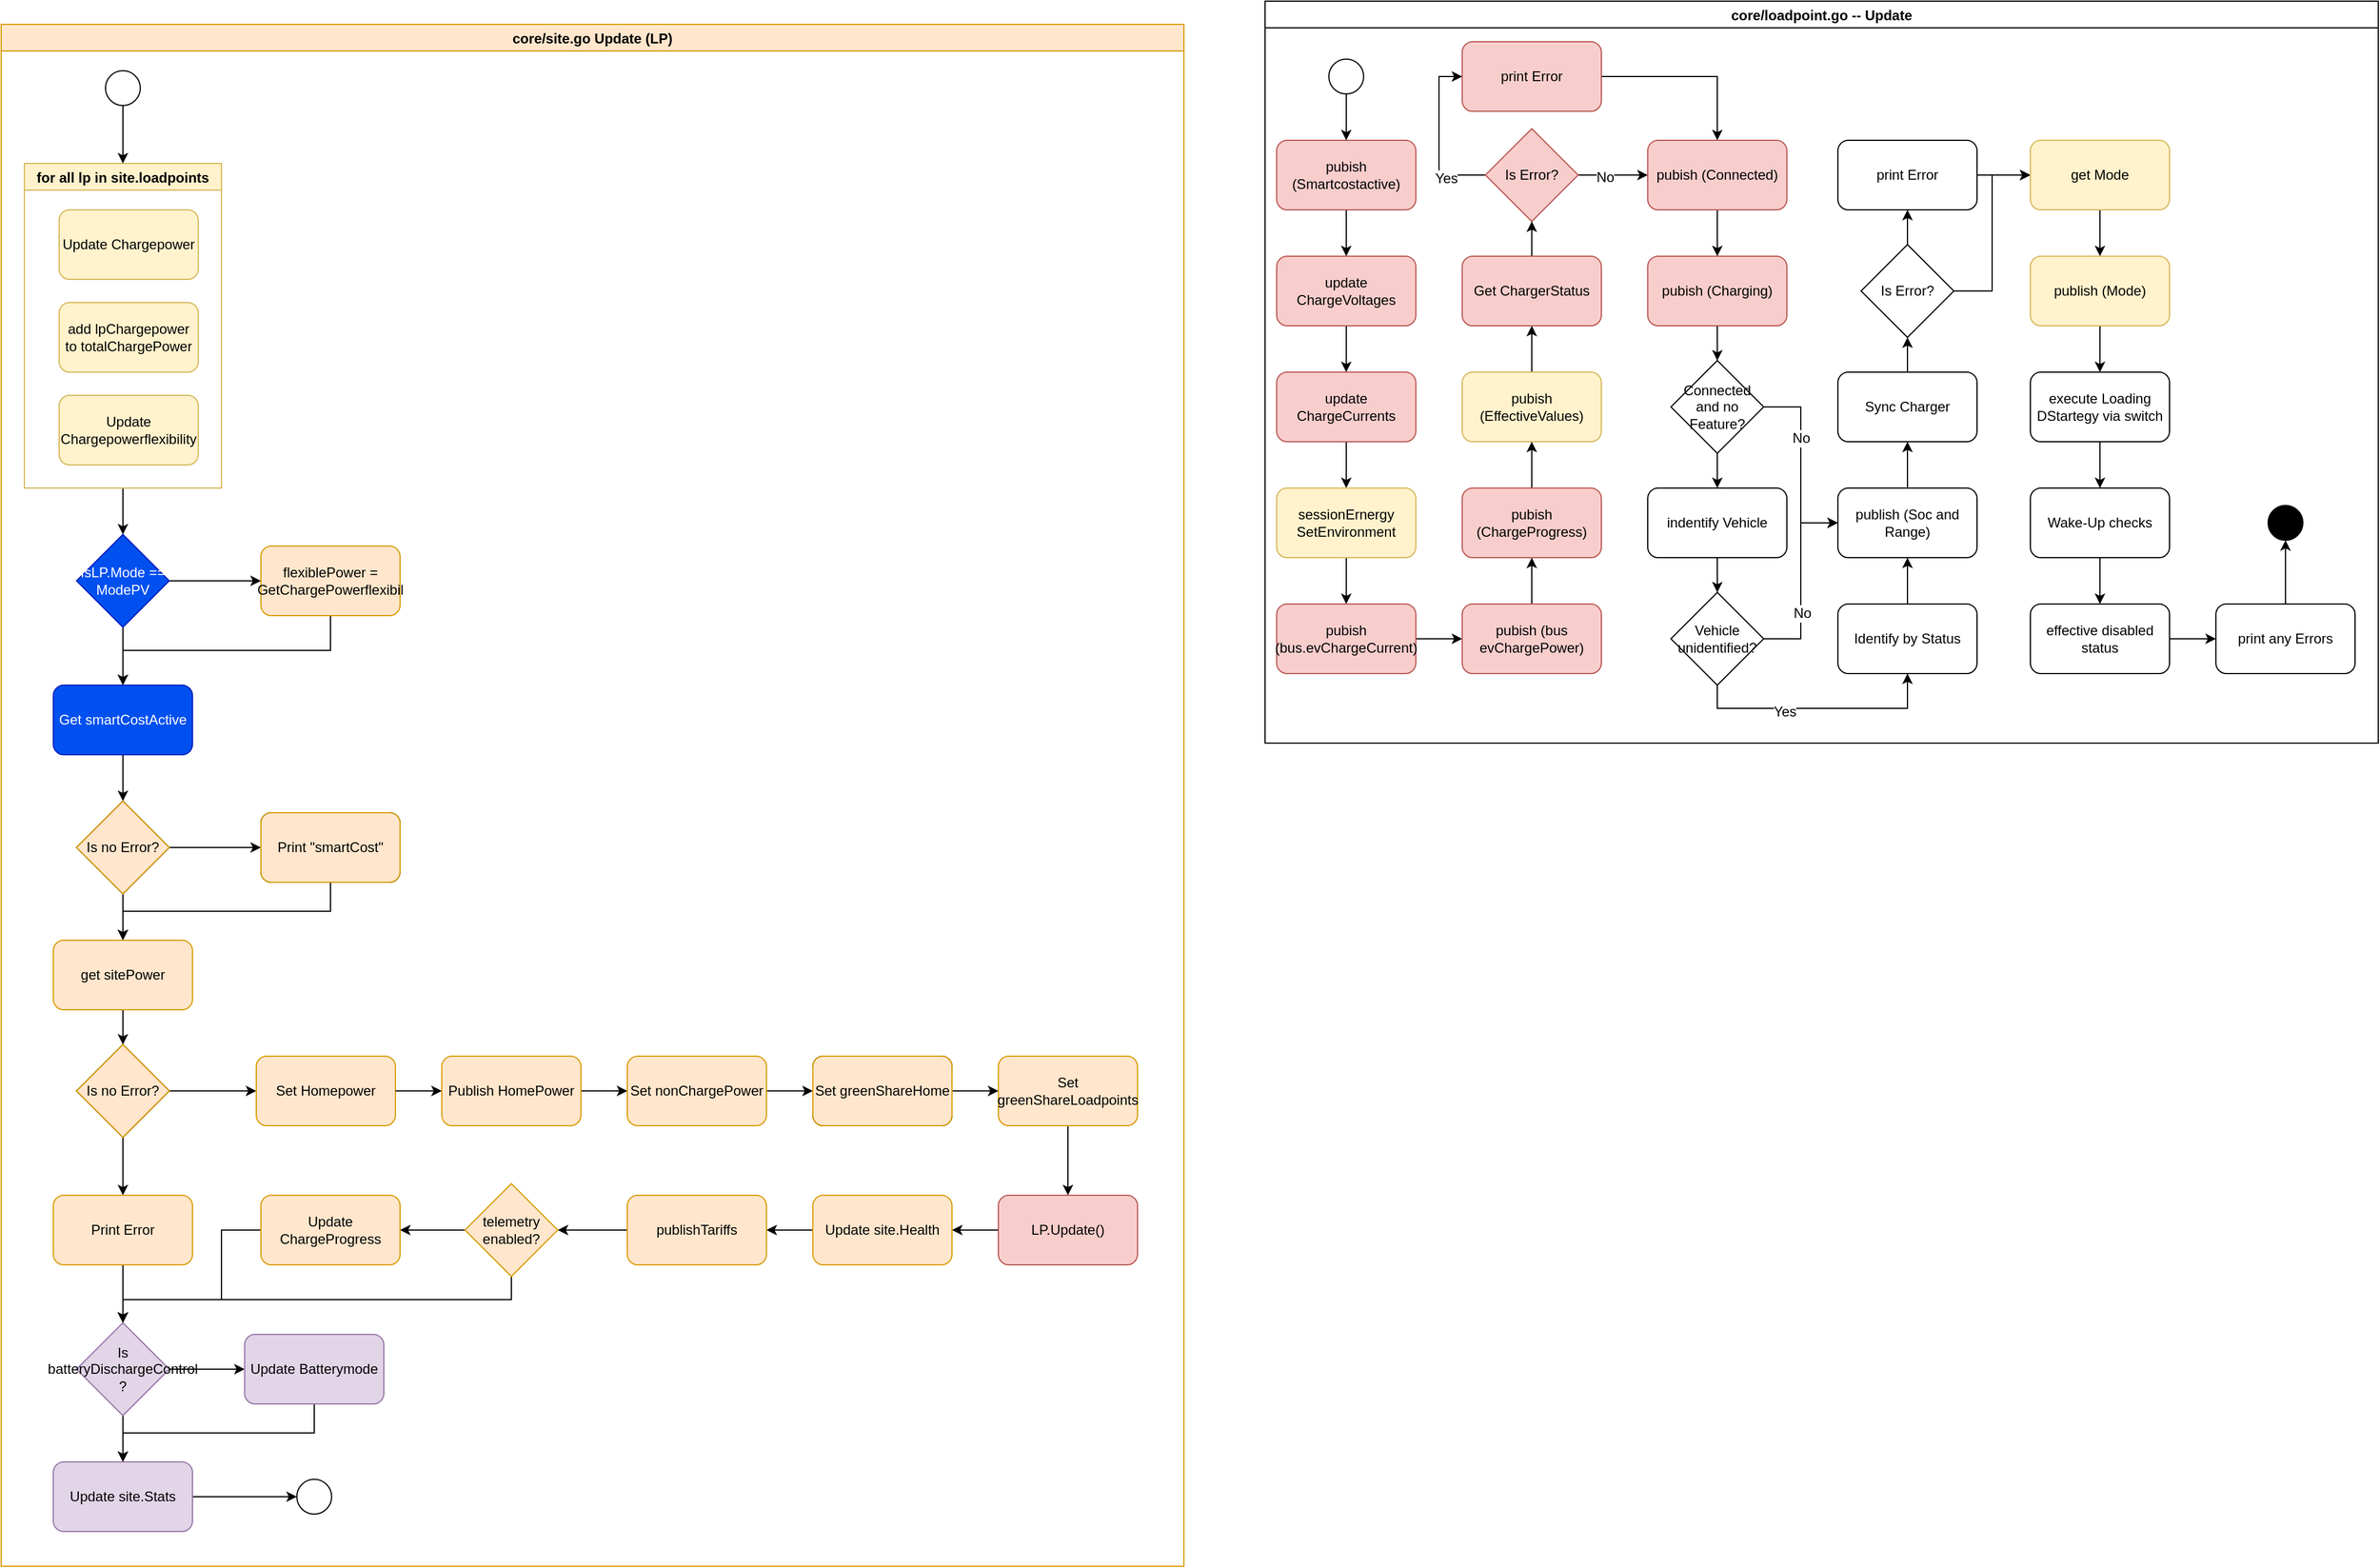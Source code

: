 <mxfile version="12.9.3" type="device" pages="4"><diagram id="Hm048IfBpJ5p3pY69szw" name="Old State"><mxGraphModel dx="1182" dy="792" grid="1" gridSize="10" guides="1" tooltips="1" connect="1" arrows="1" fold="1" page="1" pageScale="1" pageWidth="827" pageHeight="1169" math="0" shadow="0"><root><mxCell id="0"/><mxCell id="1" parent="0"/><mxCell id="Cx2s0DP3JHfAxP9V-lvV-9" style="edgeStyle=orthogonalEdgeStyle;rounded=0;orthogonalLoop=1;jettySize=auto;html=1;exitX=0.5;exitY=1;exitDx=0;exitDy=0;entryX=0.5;entryY=0;entryDx=0;entryDy=0;" parent="1" source="Cx2s0DP3JHfAxP9V-lvV-1" target="Cx2s0DP3JHfAxP9V-lvV-8" edge="1"><mxGeometry relative="1" as="geometry"/></mxCell><mxCell id="Cx2s0DP3JHfAxP9V-lvV-1" value="for all lp in site.loadpoints" style="swimlane;fillColor=#fff2cc;strokeColor=#d6b656;" parent="1" vertex="1"><mxGeometry x="90" y="160" width="170" height="280" as="geometry"/></mxCell><mxCell id="Cx2s0DP3JHfAxP9V-lvV-2" value="Update Chargepower" style="rounded=1;whiteSpace=wrap;html=1;fillColor=#fff2cc;strokeColor=#d6b656;" parent="Cx2s0DP3JHfAxP9V-lvV-1" vertex="1"><mxGeometry x="30" y="40" width="120" height="60" as="geometry"/></mxCell><mxCell id="Cx2s0DP3JHfAxP9V-lvV-3" value="add lpChargepower to totalChargePower" style="rounded=1;whiteSpace=wrap;html=1;fillColor=#fff2cc;strokeColor=#d6b656;" parent="Cx2s0DP3JHfAxP9V-lvV-1" vertex="1"><mxGeometry x="30" y="120" width="120" height="60" as="geometry"/></mxCell><mxCell id="Cx2s0DP3JHfAxP9V-lvV-4" value="Update Chargepowerflexibility" style="rounded=1;whiteSpace=wrap;html=1;fillColor=#fff2cc;strokeColor=#d6b656;" parent="Cx2s0DP3JHfAxP9V-lvV-1" vertex="1"><mxGeometry x="30" y="200" width="120" height="60" as="geometry"/></mxCell><mxCell id="Cx2s0DP3JHfAxP9V-lvV-5" value="core/site.go Update (LP)" style="swimlane;fillColor=#ffe6cc;strokeColor=#d79b00;" parent="1" vertex="1"><mxGeometry x="70" y="40" width="1020" height="1330" as="geometry"/></mxCell><mxCell id="Cx2s0DP3JHfAxP9V-lvV-6" value="" style="ellipse;whiteSpace=wrap;html=1;aspect=fixed;" parent="Cx2s0DP3JHfAxP9V-lvV-5" vertex="1"><mxGeometry x="90" y="40" width="30" height="30" as="geometry"/></mxCell><mxCell id="Cx2s0DP3JHfAxP9V-lvV-11" style="edgeStyle=orthogonalEdgeStyle;rounded=0;orthogonalLoop=1;jettySize=auto;html=1;exitX=1;exitY=0.5;exitDx=0;exitDy=0;entryX=0;entryY=0.5;entryDx=0;entryDy=0;" parent="Cx2s0DP3JHfAxP9V-lvV-5" source="Cx2s0DP3JHfAxP9V-lvV-8" target="Cx2s0DP3JHfAxP9V-lvV-10" edge="1"><mxGeometry relative="1" as="geometry"/></mxCell><mxCell id="Cx2s0DP3JHfAxP9V-lvV-13" style="edgeStyle=orthogonalEdgeStyle;rounded=0;orthogonalLoop=1;jettySize=auto;html=1;exitX=0.5;exitY=1;exitDx=0;exitDy=0;entryX=0.5;entryY=0;entryDx=0;entryDy=0;" parent="Cx2s0DP3JHfAxP9V-lvV-5" source="Cx2s0DP3JHfAxP9V-lvV-8" target="Cx2s0DP3JHfAxP9V-lvV-12" edge="1"><mxGeometry relative="1" as="geometry"/></mxCell><mxCell id="Cx2s0DP3JHfAxP9V-lvV-8" value="IsLP.Mode == ModePV" style="rhombus;whiteSpace=wrap;html=1;fillColor=#0050ef;strokeColor=#001DBC;fontColor=#ffffff;" parent="Cx2s0DP3JHfAxP9V-lvV-5" vertex="1"><mxGeometry x="65" y="440" width="80" height="80" as="geometry"/></mxCell><mxCell id="Cx2s0DP3JHfAxP9V-lvV-14" style="edgeStyle=orthogonalEdgeStyle;rounded=0;orthogonalLoop=1;jettySize=auto;html=1;exitX=0.5;exitY=1;exitDx=0;exitDy=0;entryX=0.5;entryY=0;entryDx=0;entryDy=0;" parent="Cx2s0DP3JHfAxP9V-lvV-5" source="Cx2s0DP3JHfAxP9V-lvV-10" target="Cx2s0DP3JHfAxP9V-lvV-12" edge="1"><mxGeometry relative="1" as="geometry"/></mxCell><mxCell id="Cx2s0DP3JHfAxP9V-lvV-10" value="flexiblePower = GetChargePowerflexibil" style="rounded=1;whiteSpace=wrap;html=1;fillColor=#ffe6cc;strokeColor=#d79b00;" parent="Cx2s0DP3JHfAxP9V-lvV-5" vertex="1"><mxGeometry x="224" y="450" width="120" height="60" as="geometry"/></mxCell><mxCell id="Cx2s0DP3JHfAxP9V-lvV-18" style="edgeStyle=orthogonalEdgeStyle;rounded=0;orthogonalLoop=1;jettySize=auto;html=1;exitX=0.5;exitY=1;exitDx=0;exitDy=0;entryX=0.5;entryY=0;entryDx=0;entryDy=0;" parent="Cx2s0DP3JHfAxP9V-lvV-5" source="Cx2s0DP3JHfAxP9V-lvV-12" target="Cx2s0DP3JHfAxP9V-lvV-15" edge="1"><mxGeometry relative="1" as="geometry"/></mxCell><mxCell id="Cx2s0DP3JHfAxP9V-lvV-12" value="Get smartCostActive" style="rounded=1;whiteSpace=wrap;html=1;fillColor=#0050ef;strokeColor=#001DBC;fontColor=#ffffff;" parent="Cx2s0DP3JHfAxP9V-lvV-5" vertex="1"><mxGeometry x="45" y="570" width="120" height="60" as="geometry"/></mxCell><mxCell id="Cx2s0DP3JHfAxP9V-lvV-17" style="edgeStyle=orthogonalEdgeStyle;rounded=0;orthogonalLoop=1;jettySize=auto;html=1;exitX=1;exitY=0.5;exitDx=0;exitDy=0;entryX=0;entryY=0.5;entryDx=0;entryDy=0;" parent="Cx2s0DP3JHfAxP9V-lvV-5" source="Cx2s0DP3JHfAxP9V-lvV-15" target="Cx2s0DP3JHfAxP9V-lvV-16" edge="1"><mxGeometry relative="1" as="geometry"/></mxCell><mxCell id="Cx2s0DP3JHfAxP9V-lvV-20" style="edgeStyle=orthogonalEdgeStyle;rounded=0;orthogonalLoop=1;jettySize=auto;html=1;exitX=0.5;exitY=1;exitDx=0;exitDy=0;entryX=0.5;entryY=0;entryDx=0;entryDy=0;" parent="Cx2s0DP3JHfAxP9V-lvV-5" source="Cx2s0DP3JHfAxP9V-lvV-15" target="Cx2s0DP3JHfAxP9V-lvV-19" edge="1"><mxGeometry relative="1" as="geometry"/></mxCell><mxCell id="Cx2s0DP3JHfAxP9V-lvV-15" value="Is no Error?" style="rhombus;whiteSpace=wrap;html=1;" parent="Cx2s0DP3JHfAxP9V-lvV-5" vertex="1"><mxGeometry x="65" y="670" width="80" height="80" as="geometry"/></mxCell><mxCell id="Cx2s0DP3JHfAxP9V-lvV-57" style="edgeStyle=orthogonalEdgeStyle;rounded=0;orthogonalLoop=1;jettySize=auto;html=1;exitX=0.5;exitY=1;exitDx=0;exitDy=0;entryX=0.5;entryY=0;entryDx=0;entryDy=0;" parent="Cx2s0DP3JHfAxP9V-lvV-5" source="Cx2s0DP3JHfAxP9V-lvV-16" target="Cx2s0DP3JHfAxP9V-lvV-19" edge="1"><mxGeometry relative="1" as="geometry"/></mxCell><mxCell id="Cx2s0DP3JHfAxP9V-lvV-16" value="Print &quot;smartCost&quot;" style="rounded=1;whiteSpace=wrap;html=1;" parent="Cx2s0DP3JHfAxP9V-lvV-5" vertex="1"><mxGeometry x="224" y="680" width="120" height="60" as="geometry"/></mxCell><mxCell id="Cx2s0DP3JHfAxP9V-lvV-23" style="edgeStyle=orthogonalEdgeStyle;rounded=0;orthogonalLoop=1;jettySize=auto;html=1;exitX=0.5;exitY=1;exitDx=0;exitDy=0;entryX=0.5;entryY=0;entryDx=0;entryDy=0;" parent="Cx2s0DP3JHfAxP9V-lvV-5" source="Cx2s0DP3JHfAxP9V-lvV-19" target="Cx2s0DP3JHfAxP9V-lvV-22" edge="1"><mxGeometry relative="1" as="geometry"/></mxCell><mxCell id="Cx2s0DP3JHfAxP9V-lvV-19" value="get sitePower" style="rounded=1;whiteSpace=wrap;html=1;fillColor=#ffe6cc;strokeColor=#d79b00;" parent="Cx2s0DP3JHfAxP9V-lvV-5" vertex="1"><mxGeometry x="45" y="790" width="120" height="60" as="geometry"/></mxCell><mxCell id="Cx2s0DP3JHfAxP9V-lvV-25" style="edgeStyle=orthogonalEdgeStyle;rounded=0;orthogonalLoop=1;jettySize=auto;html=1;exitX=0.5;exitY=1;exitDx=0;exitDy=0;entryX=0.5;entryY=0;entryDx=0;entryDy=0;" parent="Cx2s0DP3JHfAxP9V-lvV-5" source="Cx2s0DP3JHfAxP9V-lvV-22" target="Cx2s0DP3JHfAxP9V-lvV-24" edge="1"><mxGeometry relative="1" as="geometry"/></mxCell><mxCell id="Cx2s0DP3JHfAxP9V-lvV-34" style="edgeStyle=orthogonalEdgeStyle;rounded=0;orthogonalLoop=1;jettySize=auto;html=1;exitX=1;exitY=0.5;exitDx=0;exitDy=0;entryX=0;entryY=0.5;entryDx=0;entryDy=0;" parent="Cx2s0DP3JHfAxP9V-lvV-5" source="Cx2s0DP3JHfAxP9V-lvV-22" target="Cx2s0DP3JHfAxP9V-lvV-33" edge="1"><mxGeometry relative="1" as="geometry"/></mxCell><mxCell id="Cx2s0DP3JHfAxP9V-lvV-22" value="Is no Error?" style="rhombus;whiteSpace=wrap;html=1;" parent="Cx2s0DP3JHfAxP9V-lvV-5" vertex="1"><mxGeometry x="65" y="880" width="80" height="80" as="geometry"/></mxCell><mxCell id="Cx2s0DP3JHfAxP9V-lvV-32" style="edgeStyle=orthogonalEdgeStyle;rounded=0;orthogonalLoop=1;jettySize=auto;html=1;exitX=0.5;exitY=1;exitDx=0;exitDy=0;entryX=0.5;entryY=0;entryDx=0;entryDy=0;" parent="Cx2s0DP3JHfAxP9V-lvV-5" source="Cx2s0DP3JHfAxP9V-lvV-24" target="Cx2s0DP3JHfAxP9V-lvV-26" edge="1"><mxGeometry relative="1" as="geometry"/></mxCell><mxCell id="Cx2s0DP3JHfAxP9V-lvV-24" value="Print Error" style="rounded=1;whiteSpace=wrap;html=1;fillColor=#ffe6cc;strokeColor=#d79b00;" parent="Cx2s0DP3JHfAxP9V-lvV-5" vertex="1"><mxGeometry x="45" y="1010" width="120" height="60" as="geometry"/></mxCell><mxCell id="Cx2s0DP3JHfAxP9V-lvV-29" style="edgeStyle=orthogonalEdgeStyle;rounded=0;orthogonalLoop=1;jettySize=auto;html=1;exitX=0.5;exitY=1;exitDx=0;exitDy=0;entryX=0.5;entryY=0;entryDx=0;entryDy=0;" parent="Cx2s0DP3JHfAxP9V-lvV-5" source="Cx2s0DP3JHfAxP9V-lvV-26" target="Cx2s0DP3JHfAxP9V-lvV-28" edge="1"><mxGeometry relative="1" as="geometry"/></mxCell><mxCell id="Cx2s0DP3JHfAxP9V-lvV-31" style="edgeStyle=orthogonalEdgeStyle;rounded=0;orthogonalLoop=1;jettySize=auto;html=1;exitX=1;exitY=0.5;exitDx=0;exitDy=0;entryX=0;entryY=0.5;entryDx=0;entryDy=0;" parent="Cx2s0DP3JHfAxP9V-lvV-5" source="Cx2s0DP3JHfAxP9V-lvV-26" target="Cx2s0DP3JHfAxP9V-lvV-27" edge="1"><mxGeometry relative="1" as="geometry"/></mxCell><mxCell id="Cx2s0DP3JHfAxP9V-lvV-26" value="Is batteryDischargeControl ?" style="rhombus;whiteSpace=wrap;html=1;fillColor=#e1d5e7;strokeColor=#9673a6;" parent="Cx2s0DP3JHfAxP9V-lvV-5" vertex="1"><mxGeometry x="65" y="1120" width="80" height="80" as="geometry"/></mxCell><mxCell id="Cx2s0DP3JHfAxP9V-lvV-30" style="edgeStyle=orthogonalEdgeStyle;rounded=0;orthogonalLoop=1;jettySize=auto;html=1;exitX=0.5;exitY=1;exitDx=0;exitDy=0;entryX=0.5;entryY=0;entryDx=0;entryDy=0;" parent="Cx2s0DP3JHfAxP9V-lvV-5" source="Cx2s0DP3JHfAxP9V-lvV-27" target="Cx2s0DP3JHfAxP9V-lvV-28" edge="1"><mxGeometry relative="1" as="geometry"/></mxCell><mxCell id="Cx2s0DP3JHfAxP9V-lvV-27" value="Update Batterymode" style="rounded=1;whiteSpace=wrap;html=1;fillColor=#e1d5e7;strokeColor=#9673a6;" parent="Cx2s0DP3JHfAxP9V-lvV-5" vertex="1"><mxGeometry x="210" y="1130" width="120" height="60" as="geometry"/></mxCell><mxCell id="Cx2s0DP3JHfAxP9V-lvV-56" style="edgeStyle=orthogonalEdgeStyle;rounded=0;orthogonalLoop=1;jettySize=auto;html=1;exitX=1;exitY=0.5;exitDx=0;exitDy=0;entryX=0;entryY=0.5;entryDx=0;entryDy=0;" parent="Cx2s0DP3JHfAxP9V-lvV-5" source="Cx2s0DP3JHfAxP9V-lvV-28" target="Cx2s0DP3JHfAxP9V-lvV-55" edge="1"><mxGeometry relative="1" as="geometry"/></mxCell><mxCell id="Cx2s0DP3JHfAxP9V-lvV-28" value="Update site.Stats" style="rounded=1;whiteSpace=wrap;html=1;fillColor=#e1d5e7;strokeColor=#9673a6;" parent="Cx2s0DP3JHfAxP9V-lvV-5" vertex="1"><mxGeometry x="45" y="1240" width="120" height="60" as="geometry"/></mxCell><mxCell id="Cx2s0DP3JHfAxP9V-lvV-33" value="Set Homepower" style="rounded=1;whiteSpace=wrap;html=1;fillColor=#ffe6cc;strokeColor=#d79b00;" parent="Cx2s0DP3JHfAxP9V-lvV-5" vertex="1"><mxGeometry x="220" y="890" width="120" height="60" as="geometry"/></mxCell><mxCell id="Cx2s0DP3JHfAxP9V-lvV-41" style="edgeStyle=orthogonalEdgeStyle;rounded=0;orthogonalLoop=1;jettySize=auto;html=1;exitX=1;exitY=0.5;exitDx=0;exitDy=0;entryX=0;entryY=0.5;entryDx=0;entryDy=0;" parent="Cx2s0DP3JHfAxP9V-lvV-5" source="Cx2s0DP3JHfAxP9V-lvV-37" target="Cx2s0DP3JHfAxP9V-lvV-39" edge="1"><mxGeometry relative="1" as="geometry"/></mxCell><mxCell id="Cx2s0DP3JHfAxP9V-lvV-37" value="Set nonChargePower" style="rounded=1;whiteSpace=wrap;html=1;fillColor=#ffe6cc;strokeColor=#d79b00;" parent="Cx2s0DP3JHfAxP9V-lvV-5" vertex="1"><mxGeometry x="540" y="890" width="120" height="60" as="geometry"/></mxCell><mxCell id="Cx2s0DP3JHfAxP9V-lvV-42" style="edgeStyle=orthogonalEdgeStyle;rounded=0;orthogonalLoop=1;jettySize=auto;html=1;exitX=1;exitY=0.5;exitDx=0;exitDy=0;entryX=0;entryY=0.5;entryDx=0;entryDy=0;" parent="Cx2s0DP3JHfAxP9V-lvV-5" source="Cx2s0DP3JHfAxP9V-lvV-39" target="Cx2s0DP3JHfAxP9V-lvV-40" edge="1"><mxGeometry relative="1" as="geometry"/></mxCell><mxCell id="Cx2s0DP3JHfAxP9V-lvV-39" value="Set greenShareHome" style="rounded=1;whiteSpace=wrap;html=1;" parent="Cx2s0DP3JHfAxP9V-lvV-5" vertex="1"><mxGeometry x="700" y="890" width="120" height="60" as="geometry"/></mxCell><mxCell id="Cx2s0DP3JHfAxP9V-lvV-44" style="edgeStyle=orthogonalEdgeStyle;rounded=0;orthogonalLoop=1;jettySize=auto;html=1;exitX=0.5;exitY=1;exitDx=0;exitDy=0;entryX=0.5;entryY=0;entryDx=0;entryDy=0;" parent="Cx2s0DP3JHfAxP9V-lvV-5" source="Cx2s0DP3JHfAxP9V-lvV-40" target="Cx2s0DP3JHfAxP9V-lvV-43" edge="1"><mxGeometry relative="1" as="geometry"/></mxCell><mxCell id="Cx2s0DP3JHfAxP9V-lvV-40" value="Set greenShareLoadpoints" style="rounded=1;whiteSpace=wrap;html=1;fillColor=#ffe6cc;strokeColor=#d79b00;" parent="Cx2s0DP3JHfAxP9V-lvV-5" vertex="1"><mxGeometry x="860" y="890" width="120" height="60" as="geometry"/></mxCell><mxCell id="Cx2s0DP3JHfAxP9V-lvV-48" style="edgeStyle=orthogonalEdgeStyle;rounded=0;orthogonalLoop=1;jettySize=auto;html=1;exitX=0;exitY=0.5;exitDx=0;exitDy=0;entryX=1;entryY=0.5;entryDx=0;entryDy=0;" parent="Cx2s0DP3JHfAxP9V-lvV-5" source="Cx2s0DP3JHfAxP9V-lvV-43" target="Cx2s0DP3JHfAxP9V-lvV-45" edge="1"><mxGeometry relative="1" as="geometry"/></mxCell><mxCell id="Cx2s0DP3JHfAxP9V-lvV-43" value="LP.Update()" style="rounded=1;whiteSpace=wrap;html=1;fillColor=#f8cecc;strokeColor=#b85450;" parent="Cx2s0DP3JHfAxP9V-lvV-5" vertex="1"><mxGeometry x="860" y="1010" width="120" height="60" as="geometry"/></mxCell><mxCell id="Cx2s0DP3JHfAxP9V-lvV-47" style="edgeStyle=orthogonalEdgeStyle;rounded=0;orthogonalLoop=1;jettySize=auto;html=1;exitX=0;exitY=0.5;exitDx=0;exitDy=0;entryX=1;entryY=0.5;entryDx=0;entryDy=0;" parent="Cx2s0DP3JHfAxP9V-lvV-5" source="Cx2s0DP3JHfAxP9V-lvV-45" target="Cx2s0DP3JHfAxP9V-lvV-46" edge="1"><mxGeometry relative="1" as="geometry"/></mxCell><mxCell id="Cx2s0DP3JHfAxP9V-lvV-45" value="Update site.Health" style="rounded=1;whiteSpace=wrap;html=1;fillColor=#ffe6cc;strokeColor=#d79b00;" parent="Cx2s0DP3JHfAxP9V-lvV-5" vertex="1"><mxGeometry x="700" y="1010" width="120" height="60" as="geometry"/></mxCell><mxCell id="Cx2s0DP3JHfAxP9V-lvV-54" style="edgeStyle=orthogonalEdgeStyle;rounded=0;orthogonalLoop=1;jettySize=auto;html=1;exitX=0;exitY=0.5;exitDx=0;exitDy=0;entryX=1;entryY=0.5;entryDx=0;entryDy=0;" parent="Cx2s0DP3JHfAxP9V-lvV-5" source="Cx2s0DP3JHfAxP9V-lvV-46" target="Cx2s0DP3JHfAxP9V-lvV-49" edge="1"><mxGeometry relative="1" as="geometry"/></mxCell><mxCell id="Cx2s0DP3JHfAxP9V-lvV-46" value="publishTariffs" style="rounded=1;whiteSpace=wrap;html=1;fillColor=#ffe6cc;strokeColor=#d79b00;" parent="Cx2s0DP3JHfAxP9V-lvV-5" vertex="1"><mxGeometry x="540" y="1010" width="120" height="60" as="geometry"/></mxCell><mxCell id="Cx2s0DP3JHfAxP9V-lvV-50" style="edgeStyle=orthogonalEdgeStyle;rounded=0;orthogonalLoop=1;jettySize=auto;html=1;exitX=0.5;exitY=1;exitDx=0;exitDy=0;entryX=0.5;entryY=0;entryDx=0;entryDy=0;" parent="Cx2s0DP3JHfAxP9V-lvV-5" source="Cx2s0DP3JHfAxP9V-lvV-49" target="Cx2s0DP3JHfAxP9V-lvV-26" edge="1"><mxGeometry relative="1" as="geometry"><Array as="points"><mxPoint x="440" y="1100"/><mxPoint x="105" y="1100"/></Array></mxGeometry></mxCell><mxCell id="Cx2s0DP3JHfAxP9V-lvV-52" style="edgeStyle=orthogonalEdgeStyle;rounded=0;orthogonalLoop=1;jettySize=auto;html=1;exitX=0;exitY=0.5;exitDx=0;exitDy=0;entryX=1;entryY=0.5;entryDx=0;entryDy=0;" parent="Cx2s0DP3JHfAxP9V-lvV-5" source="Cx2s0DP3JHfAxP9V-lvV-49" target="Cx2s0DP3JHfAxP9V-lvV-51" edge="1"><mxGeometry relative="1" as="geometry"/></mxCell><mxCell id="Cx2s0DP3JHfAxP9V-lvV-49" value="telemetry enabled?" style="rhombus;whiteSpace=wrap;html=1;fillColor=#ffe6cc;strokeColor=#d79b00;" parent="Cx2s0DP3JHfAxP9V-lvV-5" vertex="1"><mxGeometry x="400" y="1000" width="80" height="80" as="geometry"/></mxCell><mxCell id="Cx2s0DP3JHfAxP9V-lvV-53" style="edgeStyle=orthogonalEdgeStyle;rounded=0;orthogonalLoop=1;jettySize=auto;html=1;exitX=0;exitY=0.5;exitDx=0;exitDy=0;entryX=0.5;entryY=0;entryDx=0;entryDy=0;" parent="Cx2s0DP3JHfAxP9V-lvV-5" source="Cx2s0DP3JHfAxP9V-lvV-51" target="Cx2s0DP3JHfAxP9V-lvV-26" edge="1"><mxGeometry relative="1" as="geometry"><Array as="points"><mxPoint x="190" y="1040"/><mxPoint x="190" y="1100"/><mxPoint x="105" y="1100"/></Array></mxGeometry></mxCell><mxCell id="Cx2s0DP3JHfAxP9V-lvV-51" value="Update ChargeProgress" style="rounded=1;whiteSpace=wrap;html=1;fillColor=#ffe6cc;strokeColor=#d79b00;" parent="Cx2s0DP3JHfAxP9V-lvV-5" vertex="1"><mxGeometry x="224" y="1010" width="120" height="60" as="geometry"/></mxCell><mxCell id="Cx2s0DP3JHfAxP9V-lvV-55" value="" style="ellipse;whiteSpace=wrap;html=1;aspect=fixed;" parent="Cx2s0DP3JHfAxP9V-lvV-5" vertex="1"><mxGeometry x="255" y="1255" width="30" height="30" as="geometry"/></mxCell><mxCell id="hjyq6c-NpeEYROCG0NZg-2" value="Is no Error?" style="rhombus;whiteSpace=wrap;html=1;fillColor=#ffe6cc;strokeColor=#d79b00;" parent="Cx2s0DP3JHfAxP9V-lvV-5" vertex="1"><mxGeometry x="65" y="670" width="80" height="80" as="geometry"/></mxCell><mxCell id="hjyq6c-NpeEYROCG0NZg-3" value="Is no Error?" style="rhombus;whiteSpace=wrap;html=1;fillColor=#ffe6cc;strokeColor=#d79b00;" parent="Cx2s0DP3JHfAxP9V-lvV-5" vertex="1"><mxGeometry x="65" y="880" width="80" height="80" as="geometry"/></mxCell><mxCell id="hjyq6c-NpeEYROCG0NZg-5" value="Print &quot;smartCost&quot;" style="rounded=1;whiteSpace=wrap;html=1;fillColor=#ffe6cc;strokeColor=#d79b00;" parent="Cx2s0DP3JHfAxP9V-lvV-5" vertex="1"><mxGeometry x="224" y="680" width="120" height="60" as="geometry"/></mxCell><mxCell id="hjyq6c-NpeEYROCG0NZg-6" value="Set greenShareHome" style="rounded=1;whiteSpace=wrap;html=1;fillColor=#ffe6cc;strokeColor=#d79b00;" parent="Cx2s0DP3JHfAxP9V-lvV-5" vertex="1"><mxGeometry x="700" y="890" width="120" height="60" as="geometry"/></mxCell><mxCell id="Cx2s0DP3JHfAxP9V-lvV-7" style="edgeStyle=orthogonalEdgeStyle;rounded=0;orthogonalLoop=1;jettySize=auto;html=1;exitX=0.5;exitY=1;exitDx=0;exitDy=0;entryX=0.5;entryY=0;entryDx=0;entryDy=0;" parent="1" source="Cx2s0DP3JHfAxP9V-lvV-6" target="Cx2s0DP3JHfAxP9V-lvV-1" edge="1"><mxGeometry relative="1" as="geometry"/></mxCell><mxCell id="Cx2s0DP3JHfAxP9V-lvV-38" style="edgeStyle=orthogonalEdgeStyle;rounded=0;orthogonalLoop=1;jettySize=auto;html=1;exitX=1;exitY=0.5;exitDx=0;exitDy=0;entryX=0;entryY=0.5;entryDx=0;entryDy=0;" parent="1" source="Cx2s0DP3JHfAxP9V-lvV-35" target="Cx2s0DP3JHfAxP9V-lvV-37" edge="1"><mxGeometry relative="1" as="geometry"/></mxCell><mxCell id="Cx2s0DP3JHfAxP9V-lvV-35" value="Publish HomePower" style="rounded=1;whiteSpace=wrap;html=1;fillColor=#ffe6cc;strokeColor=#d79b00;" parent="1" vertex="1"><mxGeometry x="450" y="930" width="120" height="60" as="geometry"/></mxCell><mxCell id="Cx2s0DP3JHfAxP9V-lvV-36" style="edgeStyle=orthogonalEdgeStyle;rounded=0;orthogonalLoop=1;jettySize=auto;html=1;exitX=1;exitY=0.5;exitDx=0;exitDy=0;entryX=0;entryY=0.5;entryDx=0;entryDy=0;" parent="1" source="Cx2s0DP3JHfAxP9V-lvV-33" target="Cx2s0DP3JHfAxP9V-lvV-35" edge="1"><mxGeometry relative="1" as="geometry"/></mxCell><mxCell id="hjyq6c-NpeEYROCG0NZg-1" value="core/loadpoint.go -- Update" style="swimlane;strokeColor=#000000;" parent="1" vertex="1"><mxGeometry x="1160" y="20" width="960" height="640" as="geometry"/></mxCell><mxCell id="-IcGDo9dEYhsgNfXZs0D-30" style="edgeStyle=orthogonalEdgeStyle;rounded=0;orthogonalLoop=1;jettySize=auto;html=1;exitX=0.5;exitY=1;exitDx=0;exitDy=0;entryX=0.5;entryY=0;entryDx=0;entryDy=0;" edge="1" parent="hjyq6c-NpeEYROCG0NZg-1" source="-IcGDo9dEYhsgNfXZs0D-1" target="-IcGDo9dEYhsgNfXZs0D-2"><mxGeometry relative="1" as="geometry"/></mxCell><mxCell id="-IcGDo9dEYhsgNfXZs0D-1" value="pubish (Smartcostactive)" style="rounded=1;whiteSpace=wrap;html=1;fillColor=#f8cecc;strokeColor=#b85450;" vertex="1" parent="hjyq6c-NpeEYROCG0NZg-1"><mxGeometry x="10" y="120" width="120" height="60" as="geometry"/></mxCell><mxCell id="-IcGDo9dEYhsgNfXZs0D-31" style="edgeStyle=orthogonalEdgeStyle;rounded=0;orthogonalLoop=1;jettySize=auto;html=1;exitX=0.5;exitY=1;exitDx=0;exitDy=0;entryX=0.5;entryY=0;entryDx=0;entryDy=0;" edge="1" parent="hjyq6c-NpeEYROCG0NZg-1" source="-IcGDo9dEYhsgNfXZs0D-3" target="-IcGDo9dEYhsgNfXZs0D-1"><mxGeometry relative="1" as="geometry"/></mxCell><mxCell id="-IcGDo9dEYhsgNfXZs0D-3" value="" style="ellipse;whiteSpace=wrap;html=1;aspect=fixed;" vertex="1" parent="hjyq6c-NpeEYROCG0NZg-1"><mxGeometry x="55" y="50" width="30" height="30" as="geometry"/></mxCell><mxCell id="-IcGDo9dEYhsgNfXZs0D-29" style="edgeStyle=orthogonalEdgeStyle;rounded=0;orthogonalLoop=1;jettySize=auto;html=1;exitX=0.5;exitY=1;exitDx=0;exitDy=0;entryX=0.5;entryY=0;entryDx=0;entryDy=0;" edge="1" parent="hjyq6c-NpeEYROCG0NZg-1" source="-IcGDo9dEYhsgNfXZs0D-2" target="-IcGDo9dEYhsgNfXZs0D-4"><mxGeometry relative="1" as="geometry"/></mxCell><mxCell id="-IcGDo9dEYhsgNfXZs0D-2" value="update ChargeVoltages" style="rounded=1;whiteSpace=wrap;html=1;fillColor=#f8cecc;strokeColor=#b85450;" vertex="1" parent="hjyq6c-NpeEYROCG0NZg-1"><mxGeometry x="10" y="220" width="120" height="60" as="geometry"/></mxCell><mxCell id="-IcGDo9dEYhsgNfXZs0D-28" style="edgeStyle=orthogonalEdgeStyle;rounded=0;orthogonalLoop=1;jettySize=auto;html=1;exitX=0.5;exitY=1;exitDx=0;exitDy=0;entryX=0.5;entryY=0;entryDx=0;entryDy=0;" edge="1" parent="hjyq6c-NpeEYROCG0NZg-1" source="-IcGDo9dEYhsgNfXZs0D-4" target="-IcGDo9dEYhsgNfXZs0D-5"><mxGeometry relative="1" as="geometry"/></mxCell><mxCell id="-IcGDo9dEYhsgNfXZs0D-4" value="update ChargeCurrents" style="rounded=1;whiteSpace=wrap;html=1;fillColor=#f8cecc;strokeColor=#b85450;" vertex="1" parent="hjyq6c-NpeEYROCG0NZg-1"><mxGeometry x="10" y="320" width="120" height="60" as="geometry"/></mxCell><mxCell id="-IcGDo9dEYhsgNfXZs0D-27" style="edgeStyle=orthogonalEdgeStyle;rounded=0;orthogonalLoop=1;jettySize=auto;html=1;exitX=0.5;exitY=1;exitDx=0;exitDy=0;entryX=0.5;entryY=0;entryDx=0;entryDy=0;" edge="1" parent="hjyq6c-NpeEYROCG0NZg-1" source="-IcGDo9dEYhsgNfXZs0D-5" target="-IcGDo9dEYhsgNfXZs0D-6"><mxGeometry relative="1" as="geometry"/></mxCell><mxCell id="-IcGDo9dEYhsgNfXZs0D-5" value="sessionErnergy&lt;br&gt;SetEnvironment" style="rounded=1;whiteSpace=wrap;html=1;fillColor=#fff2cc;strokeColor=#d6b656;" vertex="1" parent="hjyq6c-NpeEYROCG0NZg-1"><mxGeometry x="10" y="420" width="120" height="60" as="geometry"/></mxCell><mxCell id="-IcGDo9dEYhsgNfXZs0D-26" style="edgeStyle=orthogonalEdgeStyle;rounded=0;orthogonalLoop=1;jettySize=auto;html=1;exitX=1;exitY=0.5;exitDx=0;exitDy=0;entryX=0;entryY=0.5;entryDx=0;entryDy=0;" edge="1" parent="hjyq6c-NpeEYROCG0NZg-1" source="-IcGDo9dEYhsgNfXZs0D-6" target="-IcGDo9dEYhsgNfXZs0D-7"><mxGeometry relative="1" as="geometry"/></mxCell><mxCell id="-IcGDo9dEYhsgNfXZs0D-6" value="pubish (bus.evChargeCurrent)" style="rounded=1;whiteSpace=wrap;html=1;fillColor=#f8cecc;strokeColor=#b85450;" vertex="1" parent="hjyq6c-NpeEYROCG0NZg-1"><mxGeometry x="10" y="520" width="120" height="60" as="geometry"/></mxCell><mxCell id="-IcGDo9dEYhsgNfXZs0D-25" style="edgeStyle=orthogonalEdgeStyle;rounded=0;orthogonalLoop=1;jettySize=auto;html=1;exitX=0.5;exitY=0;exitDx=0;exitDy=0;entryX=0.5;entryY=1;entryDx=0;entryDy=0;" edge="1" parent="hjyq6c-NpeEYROCG0NZg-1" source="-IcGDo9dEYhsgNfXZs0D-7" target="-IcGDo9dEYhsgNfXZs0D-8"><mxGeometry relative="1" as="geometry"/></mxCell><mxCell id="-IcGDo9dEYhsgNfXZs0D-7" value="pubish (bus evChargePower)" style="rounded=1;whiteSpace=wrap;html=1;fillColor=#f8cecc;strokeColor=#b85450;" vertex="1" parent="hjyq6c-NpeEYROCG0NZg-1"><mxGeometry x="170" y="520" width="120" height="60" as="geometry"/></mxCell><mxCell id="-IcGDo9dEYhsgNfXZs0D-24" style="edgeStyle=orthogonalEdgeStyle;rounded=0;orthogonalLoop=1;jettySize=auto;html=1;exitX=0.5;exitY=0;exitDx=0;exitDy=0;entryX=0.5;entryY=1;entryDx=0;entryDy=0;" edge="1" parent="hjyq6c-NpeEYROCG0NZg-1" source="-IcGDo9dEYhsgNfXZs0D-8" target="-IcGDo9dEYhsgNfXZs0D-9"><mxGeometry relative="1" as="geometry"/></mxCell><mxCell id="-IcGDo9dEYhsgNfXZs0D-8" value="pubish (ChargeProgress)" style="rounded=1;whiteSpace=wrap;html=1;fillColor=#f8cecc;strokeColor=#b85450;" vertex="1" parent="hjyq6c-NpeEYROCG0NZg-1"><mxGeometry x="170" y="420" width="120" height="60" as="geometry"/></mxCell><mxCell id="-IcGDo9dEYhsgNfXZs0D-23" style="edgeStyle=orthogonalEdgeStyle;rounded=0;orthogonalLoop=1;jettySize=auto;html=1;exitX=0.5;exitY=0;exitDx=0;exitDy=0;entryX=0.5;entryY=1;entryDx=0;entryDy=0;" edge="1" parent="hjyq6c-NpeEYROCG0NZg-1" source="-IcGDo9dEYhsgNfXZs0D-9" target="-IcGDo9dEYhsgNfXZs0D-15"><mxGeometry relative="1" as="geometry"/></mxCell><mxCell id="-IcGDo9dEYhsgNfXZs0D-9" value="pubish (EffectiveValues)" style="rounded=1;whiteSpace=wrap;html=1;fillColor=#fff2cc;strokeColor=#d6b656;" vertex="1" parent="hjyq6c-NpeEYROCG0NZg-1"><mxGeometry x="170" y="320" width="120" height="60" as="geometry"/></mxCell><mxCell id="-IcGDo9dEYhsgNfXZs0D-20" style="edgeStyle=orthogonalEdgeStyle;rounded=0;orthogonalLoop=1;jettySize=auto;html=1;exitX=1;exitY=0.5;exitDx=0;exitDy=0;entryX=0.5;entryY=0;entryDx=0;entryDy=0;" edge="1" parent="hjyq6c-NpeEYROCG0NZg-1" source="-IcGDo9dEYhsgNfXZs0D-10" target="-IcGDo9dEYhsgNfXZs0D-13"><mxGeometry relative="1" as="geometry"/></mxCell><mxCell id="-IcGDo9dEYhsgNfXZs0D-10" value="print Error" style="rounded=1;whiteSpace=wrap;html=1;fillColor=#f8cecc;strokeColor=#b85450;" vertex="1" parent="hjyq6c-NpeEYROCG0NZg-1"><mxGeometry x="170" y="35" width="120" height="60" as="geometry"/></mxCell><mxCell id="-IcGDo9dEYhsgNfXZs0D-16" style="edgeStyle=orthogonalEdgeStyle;rounded=0;orthogonalLoop=1;jettySize=auto;html=1;exitX=0;exitY=0.5;exitDx=0;exitDy=0;entryX=0;entryY=0.5;entryDx=0;entryDy=0;" edge="1" parent="hjyq6c-NpeEYROCG0NZg-1" source="-IcGDo9dEYhsgNfXZs0D-12" target="-IcGDo9dEYhsgNfXZs0D-10"><mxGeometry relative="1" as="geometry"/></mxCell><mxCell id="-IcGDo9dEYhsgNfXZs0D-18" value="Yes" style="text;html=1;align=center;verticalAlign=middle;resizable=0;points=[];labelBackgroundColor=#ffffff;" vertex="1" connectable="0" parent="-IcGDo9dEYhsgNfXZs0D-16"><mxGeometry x="-0.531" y="3" relative="1" as="geometry"><mxPoint as="offset"/></mxGeometry></mxCell><mxCell id="-IcGDo9dEYhsgNfXZs0D-17" style="edgeStyle=orthogonalEdgeStyle;rounded=0;orthogonalLoop=1;jettySize=auto;html=1;exitX=1;exitY=0.5;exitDx=0;exitDy=0;entryX=0;entryY=0.5;entryDx=0;entryDy=0;" edge="1" parent="hjyq6c-NpeEYROCG0NZg-1" source="-IcGDo9dEYhsgNfXZs0D-12" target="-IcGDo9dEYhsgNfXZs0D-13"><mxGeometry relative="1" as="geometry"><Array as="points"><mxPoint x="290" y="150"/><mxPoint x="290" y="150"/></Array></mxGeometry></mxCell><mxCell id="-IcGDo9dEYhsgNfXZs0D-19" value="No" style="text;html=1;align=center;verticalAlign=middle;resizable=0;points=[];labelBackgroundColor=#ffffff;" vertex="1" connectable="0" parent="-IcGDo9dEYhsgNfXZs0D-17"><mxGeometry x="-0.227" y="-2" relative="1" as="geometry"><mxPoint as="offset"/></mxGeometry></mxCell><mxCell id="-IcGDo9dEYhsgNfXZs0D-12" value="Is Error?" style="rhombus;whiteSpace=wrap;html=1;fillColor=#f8cecc;strokeColor=#b85450;" vertex="1" parent="hjyq6c-NpeEYROCG0NZg-1"><mxGeometry x="190" y="110" width="80" height="80" as="geometry"/></mxCell><mxCell id="-IcGDo9dEYhsgNfXZs0D-21" style="edgeStyle=orthogonalEdgeStyle;rounded=0;orthogonalLoop=1;jettySize=auto;html=1;exitX=0.5;exitY=1;exitDx=0;exitDy=0;entryX=0.5;entryY=0;entryDx=0;entryDy=0;" edge="1" parent="hjyq6c-NpeEYROCG0NZg-1" source="-IcGDo9dEYhsgNfXZs0D-13" target="-IcGDo9dEYhsgNfXZs0D-14"><mxGeometry relative="1" as="geometry"/></mxCell><mxCell id="-IcGDo9dEYhsgNfXZs0D-13" value="pubish (Connected)" style="rounded=1;whiteSpace=wrap;html=1;fillColor=#f8cecc;strokeColor=#b85450;" vertex="1" parent="hjyq6c-NpeEYROCG0NZg-1"><mxGeometry x="330" y="120" width="120" height="60" as="geometry"/></mxCell><mxCell id="-IcGDo9dEYhsgNfXZs0D-34" style="edgeStyle=orthogonalEdgeStyle;rounded=0;orthogonalLoop=1;jettySize=auto;html=1;exitX=0.5;exitY=1;exitDx=0;exitDy=0;entryX=0.5;entryY=0;entryDx=0;entryDy=0;" edge="1" parent="hjyq6c-NpeEYROCG0NZg-1" source="-IcGDo9dEYhsgNfXZs0D-14" target="-IcGDo9dEYhsgNfXZs0D-32"><mxGeometry relative="1" as="geometry"/></mxCell><mxCell id="-IcGDo9dEYhsgNfXZs0D-14" value="pubish (Charging)" style="rounded=1;whiteSpace=wrap;html=1;fillColor=#f8cecc;strokeColor=#b85450;" vertex="1" parent="hjyq6c-NpeEYROCG0NZg-1"><mxGeometry x="330" y="220" width="120" height="60" as="geometry"/></mxCell><mxCell id="-IcGDo9dEYhsgNfXZs0D-22" style="edgeStyle=orthogonalEdgeStyle;rounded=0;orthogonalLoop=1;jettySize=auto;html=1;exitX=0.5;exitY=0;exitDx=0;exitDy=0;entryX=0.5;entryY=1;entryDx=0;entryDy=0;" edge="1" parent="hjyq6c-NpeEYROCG0NZg-1" source="-IcGDo9dEYhsgNfXZs0D-15" target="-IcGDo9dEYhsgNfXZs0D-12"><mxGeometry relative="1" as="geometry"/></mxCell><mxCell id="-IcGDo9dEYhsgNfXZs0D-15" value="Get ChargerStatus" style="rounded=1;whiteSpace=wrap;html=1;fillColor=#f8cecc;strokeColor=#b85450;" vertex="1" parent="hjyq6c-NpeEYROCG0NZg-1"><mxGeometry x="170" y="220" width="120" height="60" as="geometry"/></mxCell><mxCell id="-IcGDo9dEYhsgNfXZs0D-35" style="edgeStyle=orthogonalEdgeStyle;rounded=0;orthogonalLoop=1;jettySize=auto;html=1;exitX=0.5;exitY=1;exitDx=0;exitDy=0;entryX=0.5;entryY=0;entryDx=0;entryDy=0;" edge="1" parent="hjyq6c-NpeEYROCG0NZg-1" source="-IcGDo9dEYhsgNfXZs0D-32" target="-IcGDo9dEYhsgNfXZs0D-33"><mxGeometry relative="1" as="geometry"/></mxCell><mxCell id="-IcGDo9dEYhsgNfXZs0D-32" value="Connected and no Feature?" style="rhombus;whiteSpace=wrap;html=1;" vertex="1" parent="hjyq6c-NpeEYROCG0NZg-1"><mxGeometry x="350" y="310" width="80" height="80" as="geometry"/></mxCell><mxCell id="-IcGDo9dEYhsgNfXZs0D-39" style="edgeStyle=orthogonalEdgeStyle;rounded=0;orthogonalLoop=1;jettySize=auto;html=1;exitX=0.5;exitY=1;exitDx=0;exitDy=0;entryX=0.5;entryY=0;entryDx=0;entryDy=0;" edge="1" parent="hjyq6c-NpeEYROCG0NZg-1" source="-IcGDo9dEYhsgNfXZs0D-33" target="-IcGDo9dEYhsgNfXZs0D-36"><mxGeometry relative="1" as="geometry"/></mxCell><mxCell id="-IcGDo9dEYhsgNfXZs0D-33" value="indentify Vehicle" style="rounded=1;whiteSpace=wrap;html=1;" vertex="1" parent="hjyq6c-NpeEYROCG0NZg-1"><mxGeometry x="330" y="420" width="120" height="60" as="geometry"/></mxCell><mxCell id="-IcGDo9dEYhsgNfXZs0D-38" style="edgeStyle=orthogonalEdgeStyle;rounded=0;orthogonalLoop=1;jettySize=auto;html=1;exitX=0.5;exitY=1;exitDx=0;exitDy=0;entryX=0.5;entryY=1;entryDx=0;entryDy=0;" edge="1" parent="hjyq6c-NpeEYROCG0NZg-1" source="-IcGDo9dEYhsgNfXZs0D-36" target="-IcGDo9dEYhsgNfXZs0D-37"><mxGeometry relative="1" as="geometry"/></mxCell><mxCell id="-IcGDo9dEYhsgNfXZs0D-66" value="Yes" style="text;html=1;align=center;verticalAlign=middle;resizable=0;points=[];labelBackgroundColor=#ffffff;" vertex="1" connectable="0" parent="-IcGDo9dEYhsgNfXZs0D-38"><mxGeometry x="-0.271" y="-3" relative="1" as="geometry"><mxPoint as="offset"/></mxGeometry></mxCell><mxCell id="-IcGDo9dEYhsgNfXZs0D-42" style="edgeStyle=orthogonalEdgeStyle;rounded=0;orthogonalLoop=1;jettySize=auto;html=1;exitX=1;exitY=0.5;exitDx=0;exitDy=0;entryX=0;entryY=0.5;entryDx=0;entryDy=0;" edge="1" parent="hjyq6c-NpeEYROCG0NZg-1" source="-IcGDo9dEYhsgNfXZs0D-36" target="-IcGDo9dEYhsgNfXZs0D-40"><mxGeometry relative="1" as="geometry"/></mxCell><mxCell id="-IcGDo9dEYhsgNfXZs0D-65" value="No" style="text;html=1;align=center;verticalAlign=middle;resizable=0;points=[];labelBackgroundColor=#ffffff;" vertex="1" connectable="0" parent="-IcGDo9dEYhsgNfXZs0D-42"><mxGeometry x="-0.61" y="22" relative="1" as="geometry"><mxPoint x="23" y="-22" as="offset"/></mxGeometry></mxCell><mxCell id="-IcGDo9dEYhsgNfXZs0D-36" value="Vehicle unidentified?" style="rhombus;whiteSpace=wrap;html=1;" vertex="1" parent="hjyq6c-NpeEYROCG0NZg-1"><mxGeometry x="350" y="510" width="80" height="80" as="geometry"/></mxCell><mxCell id="-IcGDo9dEYhsgNfXZs0D-41" style="edgeStyle=orthogonalEdgeStyle;rounded=0;orthogonalLoop=1;jettySize=auto;html=1;exitX=0.5;exitY=0;exitDx=0;exitDy=0;entryX=0.5;entryY=1;entryDx=0;entryDy=0;" edge="1" parent="hjyq6c-NpeEYROCG0NZg-1" source="-IcGDo9dEYhsgNfXZs0D-37" target="-IcGDo9dEYhsgNfXZs0D-40"><mxGeometry relative="1" as="geometry"/></mxCell><mxCell id="-IcGDo9dEYhsgNfXZs0D-37" value="Identify by Status" style="rounded=1;whiteSpace=wrap;html=1;" vertex="1" parent="hjyq6c-NpeEYROCG0NZg-1"><mxGeometry x="494" y="520" width="120" height="60" as="geometry"/></mxCell><mxCell id="-IcGDo9dEYhsgNfXZs0D-67" style="edgeStyle=orthogonalEdgeStyle;rounded=0;orthogonalLoop=1;jettySize=auto;html=1;exitX=0.5;exitY=0;exitDx=0;exitDy=0;entryX=0.5;entryY=1;entryDx=0;entryDy=0;" edge="1" parent="hjyq6c-NpeEYROCG0NZg-1" source="-IcGDo9dEYhsgNfXZs0D-40" target="-IcGDo9dEYhsgNfXZs0D-44"><mxGeometry relative="1" as="geometry"/></mxCell><mxCell id="-IcGDo9dEYhsgNfXZs0D-40" value="publish (Soc and Range)" style="rounded=1;whiteSpace=wrap;html=1;" vertex="1" parent="hjyq6c-NpeEYROCG0NZg-1"><mxGeometry x="494" y="420" width="120" height="60" as="geometry"/></mxCell><mxCell id="-IcGDo9dEYhsgNfXZs0D-43" style="edgeStyle=orthogonalEdgeStyle;rounded=0;orthogonalLoop=1;jettySize=auto;html=1;exitX=1;exitY=0.5;exitDx=0;exitDy=0;entryX=0;entryY=0.5;entryDx=0;entryDy=0;" edge="1" parent="hjyq6c-NpeEYROCG0NZg-1" source="-IcGDo9dEYhsgNfXZs0D-32" target="-IcGDo9dEYhsgNfXZs0D-40"><mxGeometry relative="1" as="geometry"><mxPoint x="460" y="420" as="targetPoint"/></mxGeometry></mxCell><mxCell id="-IcGDo9dEYhsgNfXZs0D-64" value="No" style="text;html=1;align=center;verticalAlign=middle;resizable=0;points=[];labelBackgroundColor=#ffffff;" vertex="1" connectable="0" parent="-IcGDo9dEYhsgNfXZs0D-43"><mxGeometry x="-0.281" relative="1" as="geometry"><mxPoint as="offset"/></mxGeometry></mxCell><mxCell id="-IcGDo9dEYhsgNfXZs0D-48" style="edgeStyle=orthogonalEdgeStyle;rounded=0;orthogonalLoop=1;jettySize=auto;html=1;exitX=0.5;exitY=0;exitDx=0;exitDy=0;entryX=0.5;entryY=1;entryDx=0;entryDy=0;" edge="1" parent="hjyq6c-NpeEYROCG0NZg-1" source="-IcGDo9dEYhsgNfXZs0D-44" target="-IcGDo9dEYhsgNfXZs0D-45"><mxGeometry relative="1" as="geometry"/></mxCell><mxCell id="-IcGDo9dEYhsgNfXZs0D-44" value="Sync Charger" style="rounded=1;whiteSpace=wrap;html=1;" vertex="1" parent="hjyq6c-NpeEYROCG0NZg-1"><mxGeometry x="494" y="320" width="120" height="60" as="geometry"/></mxCell><mxCell id="-IcGDo9dEYhsgNfXZs0D-47" style="edgeStyle=orthogonalEdgeStyle;rounded=0;orthogonalLoop=1;jettySize=auto;html=1;exitX=0.5;exitY=0;exitDx=0;exitDy=0;entryX=0.5;entryY=1;entryDx=0;entryDy=0;" edge="1" parent="hjyq6c-NpeEYROCG0NZg-1" source="-IcGDo9dEYhsgNfXZs0D-45" target="-IcGDo9dEYhsgNfXZs0D-46"><mxGeometry relative="1" as="geometry"/></mxCell><mxCell id="-IcGDo9dEYhsgNfXZs0D-51" style="edgeStyle=orthogonalEdgeStyle;rounded=0;orthogonalLoop=1;jettySize=auto;html=1;exitX=1;exitY=0.5;exitDx=0;exitDy=0;entryX=0;entryY=0.5;entryDx=0;entryDy=0;" edge="1" parent="hjyq6c-NpeEYROCG0NZg-1" source="-IcGDo9dEYhsgNfXZs0D-45" target="-IcGDo9dEYhsgNfXZs0D-49"><mxGeometry relative="1" as="geometry"/></mxCell><mxCell id="-IcGDo9dEYhsgNfXZs0D-45" value="Is Error?" style="rhombus;whiteSpace=wrap;html=1;" vertex="1" parent="hjyq6c-NpeEYROCG0NZg-1"><mxGeometry x="514" y="210" width="80" height="80" as="geometry"/></mxCell><mxCell id="-IcGDo9dEYhsgNfXZs0D-52" style="edgeStyle=orthogonalEdgeStyle;rounded=0;orthogonalLoop=1;jettySize=auto;html=1;exitX=1;exitY=0.5;exitDx=0;exitDy=0;entryX=0;entryY=0.5;entryDx=0;entryDy=0;" edge="1" parent="hjyq6c-NpeEYROCG0NZg-1" source="-IcGDo9dEYhsgNfXZs0D-46" target="-IcGDo9dEYhsgNfXZs0D-49"><mxGeometry relative="1" as="geometry"/></mxCell><mxCell id="-IcGDo9dEYhsgNfXZs0D-46" value="print Error" style="rounded=1;whiteSpace=wrap;html=1;" vertex="1" parent="hjyq6c-NpeEYROCG0NZg-1"><mxGeometry x="494" y="120" width="120" height="60" as="geometry"/></mxCell><mxCell id="-IcGDo9dEYhsgNfXZs0D-53" style="edgeStyle=orthogonalEdgeStyle;rounded=0;orthogonalLoop=1;jettySize=auto;html=1;exitX=0.5;exitY=1;exitDx=0;exitDy=0;entryX=0.5;entryY=0;entryDx=0;entryDy=0;" edge="1" parent="hjyq6c-NpeEYROCG0NZg-1" source="-IcGDo9dEYhsgNfXZs0D-49" target="-IcGDo9dEYhsgNfXZs0D-50"><mxGeometry relative="1" as="geometry"/></mxCell><mxCell id="-IcGDo9dEYhsgNfXZs0D-49" value="get Mode" style="rounded=1;whiteSpace=wrap;html=1;fillColor=#fff2cc;strokeColor=#d6b656;" vertex="1" parent="hjyq6c-NpeEYROCG0NZg-1"><mxGeometry x="660" y="120" width="120" height="60" as="geometry"/></mxCell><mxCell id="-IcGDo9dEYhsgNfXZs0D-55" style="edgeStyle=orthogonalEdgeStyle;rounded=0;orthogonalLoop=1;jettySize=auto;html=1;exitX=0.5;exitY=1;exitDx=0;exitDy=0;entryX=0.5;entryY=0;entryDx=0;entryDy=0;" edge="1" parent="hjyq6c-NpeEYROCG0NZg-1" source="-IcGDo9dEYhsgNfXZs0D-50" target="-IcGDo9dEYhsgNfXZs0D-54"><mxGeometry relative="1" as="geometry"/></mxCell><mxCell id="-IcGDo9dEYhsgNfXZs0D-50" value="publish (Mode)" style="rounded=1;whiteSpace=wrap;html=1;fillColor=#fff2cc;strokeColor=#d6b656;" vertex="1" parent="hjyq6c-NpeEYROCG0NZg-1"><mxGeometry x="660" y="220" width="120" height="60" as="geometry"/></mxCell><mxCell id="-IcGDo9dEYhsgNfXZs0D-61" style="edgeStyle=orthogonalEdgeStyle;rounded=0;orthogonalLoop=1;jettySize=auto;html=1;exitX=0.5;exitY=1;exitDx=0;exitDy=0;entryX=0.5;entryY=0;entryDx=0;entryDy=0;" edge="1" parent="hjyq6c-NpeEYROCG0NZg-1" source="-IcGDo9dEYhsgNfXZs0D-54" target="-IcGDo9dEYhsgNfXZs0D-56"><mxGeometry relative="1" as="geometry"/></mxCell><mxCell id="-IcGDo9dEYhsgNfXZs0D-54" value="execute Loading DStartegy via switch" style="rounded=1;whiteSpace=wrap;html=1;" vertex="1" parent="hjyq6c-NpeEYROCG0NZg-1"><mxGeometry x="660" y="320" width="120" height="60" as="geometry"/></mxCell><mxCell id="-IcGDo9dEYhsgNfXZs0D-62" style="edgeStyle=orthogonalEdgeStyle;rounded=0;orthogonalLoop=1;jettySize=auto;html=1;exitX=0.5;exitY=1;exitDx=0;exitDy=0;entryX=0.5;entryY=0;entryDx=0;entryDy=0;" edge="1" parent="hjyq6c-NpeEYROCG0NZg-1" source="-IcGDo9dEYhsgNfXZs0D-56" target="-IcGDo9dEYhsgNfXZs0D-57"><mxGeometry relative="1" as="geometry"/></mxCell><mxCell id="-IcGDo9dEYhsgNfXZs0D-56" value="Wake-Up checks" style="rounded=1;whiteSpace=wrap;html=1;" vertex="1" parent="hjyq6c-NpeEYROCG0NZg-1"><mxGeometry x="660" y="420" width="120" height="60" as="geometry"/></mxCell><mxCell id="-IcGDo9dEYhsgNfXZs0D-63" style="edgeStyle=orthogonalEdgeStyle;rounded=0;orthogonalLoop=1;jettySize=auto;html=1;exitX=1;exitY=0.5;exitDx=0;exitDy=0;entryX=0;entryY=0.5;entryDx=0;entryDy=0;" edge="1" parent="hjyq6c-NpeEYROCG0NZg-1" source="-IcGDo9dEYhsgNfXZs0D-57" target="-IcGDo9dEYhsgNfXZs0D-58"><mxGeometry relative="1" as="geometry"/></mxCell><mxCell id="-IcGDo9dEYhsgNfXZs0D-57" value="effective disabled status" style="rounded=1;whiteSpace=wrap;html=1;" vertex="1" parent="hjyq6c-NpeEYROCG0NZg-1"><mxGeometry x="660" y="520" width="120" height="60" as="geometry"/></mxCell><mxCell id="-IcGDo9dEYhsgNfXZs0D-60" style="edgeStyle=orthogonalEdgeStyle;rounded=0;orthogonalLoop=1;jettySize=auto;html=1;exitX=0.5;exitY=0;exitDx=0;exitDy=0;entryX=0.5;entryY=1;entryDx=0;entryDy=0;" edge="1" parent="hjyq6c-NpeEYROCG0NZg-1" source="-IcGDo9dEYhsgNfXZs0D-58" target="-IcGDo9dEYhsgNfXZs0D-59"><mxGeometry relative="1" as="geometry"/></mxCell><mxCell id="-IcGDo9dEYhsgNfXZs0D-58" value="print any Errors" style="rounded=1;whiteSpace=wrap;html=1;" vertex="1" parent="hjyq6c-NpeEYROCG0NZg-1"><mxGeometry x="820" y="520" width="120" height="60" as="geometry"/></mxCell><mxCell id="-IcGDo9dEYhsgNfXZs0D-59" value="" style="ellipse;whiteSpace=wrap;html=1;aspect=fixed;fillColor=#000000;" vertex="1" parent="hjyq6c-NpeEYROCG0NZg-1"><mxGeometry x="865" y="435" width="30" height="30" as="geometry"/></mxCell></root></mxGraphModel></diagram><diagram id="yImwPJf_o8LJN3Kyp-x5" name="Overview"><mxGraphModel dx="580" dy="1952" grid="1" gridSize="10" guides="1" tooltips="1" connect="1" arrows="1" fold="1" page="1" pageScale="1" pageWidth="827" pageHeight="1169" math="0" shadow="0"><root><mxCell id="t5TbSECiraDICmZzddf7-0"/><mxCell id="t5TbSECiraDICmZzddf7-1" parent="t5TbSECiraDICmZzddf7-0"/><mxCell id="f8w44uAqj9NTcwL_l49Y-4" style="edgeStyle=orthogonalEdgeStyle;rounded=0;orthogonalLoop=1;jettySize=auto;html=1;exitX=1;exitY=0.5;exitDx=0;exitDy=0;entryX=0.5;entryY=0;entryDx=0;entryDy=0;" edge="1" parent="t5TbSECiraDICmZzddf7-1" source="f8w44uAqj9NTcwL_l49Y-1" target="f8w44uAqj9NTcwL_l49Y-5"><mxGeometry relative="1" as="geometry"/></mxCell><mxCell id="f8w44uAqj9NTcwL_l49Y-7" value="&lt;font style=&quot;font-size: 18px&quot;&gt;&lt;b&gt;Informationen&lt;/b&gt;&lt;/font&gt;&lt;br&gt;Ausgaben für den Debug Log müssen überprüft werden. &lt;br&gt;- Es muss alles was in den Log geschrieben wird einem Ladepunkt zuzuordnen sein.&lt;br&gt;- Ladepunkte werden parallel abgearbeitet, daher kann im Log alles durchmischt werden" style="text;html=1;strokeColor=#b85450;fillColor=#f8cecc;align=center;verticalAlign=middle;whiteSpace=wrap;rounded=0;" vertex="1" parent="t5TbSECiraDICmZzddf7-1"><mxGeometry x="40" y="360" width="280" height="130" as="geometry"/></mxCell><mxCell id="f8w44uAqj9NTcwL_l49Y-8" value="- seperate Download Data from Loadpoint/ Upload Data" style="text;html=1;strokeColor=#b85450;fillColor=#f8cecc;align=left;verticalAlign=middle;whiteSpace=wrap;rounded=0;" vertex="1" parent="t5TbSECiraDICmZzddf7-1"><mxGeometry x="620" y="189" width="310" height="80" as="geometry"/></mxCell><mxCell id="f8w44uAqj9NTcwL_l49Y-9" style="edgeStyle=orthogonalEdgeStyle;rounded=0;orthogonalLoop=1;jettySize=auto;html=1;exitX=1;exitY=0.5;exitDx=0;exitDy=0;entryX=0.5;entryY=0;entryDx=0;entryDy=0;" edge="1" parent="t5TbSECiraDICmZzddf7-1" source="f8w44uAqj9NTcwL_l49Y-2" target="Od21uGrdEam0knvQeqg--0"><mxGeometry relative="1" as="geometry"><Array as="points"><mxPoint x="480" y="125"/></Array></mxGeometry></mxCell><mxCell id="f8w44uAqj9NTcwL_l49Y-0" value="Changed Files" style="swimlane;fontStyle=0;childLayout=stackLayout;horizontal=1;startSize=26;fillColor=none;horizontalStack=0;resizeParent=1;resizeParentMax=0;resizeLast=0;collapsible=1;marginBottom=0;" vertex="1" parent="t5TbSECiraDICmZzddf7-1"><mxGeometry x="40" y="60" width="190" height="78" as="geometry"/></mxCell><mxCell id="f8w44uAqj9NTcwL_l49Y-1" value="core/site.go" style="text;strokeColor=none;fillColor=none;align=left;verticalAlign=top;spacingLeft=4;spacingRight=4;overflow=hidden;rotatable=0;points=[[0,0.5],[1,0.5]];portConstraint=eastwest;" vertex="1" parent="f8w44uAqj9NTcwL_l49Y-0"><mxGeometry y="26" width="190" height="26" as="geometry"/></mxCell><mxCell id="f8w44uAqj9NTcwL_l49Y-2" value="core/loadpoint.go" style="text;strokeColor=none;fillColor=none;align=left;verticalAlign=top;spacingLeft=4;spacingRight=4;overflow=hidden;rotatable=0;points=[[0,0.5],[1,0.5]];portConstraint=eastwest;" vertex="1" parent="f8w44uAqj9NTcwL_l49Y-0"><mxGeometry y="52" width="190" height="26" as="geometry"/></mxCell><mxCell id="Od21uGrdEam0knvQeqg--0" value="Changed Routines" style="swimlane;fontStyle=0;childLayout=stackLayout;horizontal=1;startSize=26;fillColor=none;horizontalStack=0;resizeParent=1;resizeParentMax=0;resizeLast=0;collapsible=1;marginBottom=0;" vertex="1" parent="t5TbSECiraDICmZzddf7-1"><mxGeometry x="384" y="190" width="190" height="78" as="geometry"/></mxCell><mxCell id="Od21uGrdEam0knvQeqg--1" value="Update()" style="text;strokeColor=none;fillColor=none;align=left;verticalAlign=top;spacingLeft=4;spacingRight=4;overflow=hidden;rotatable=0;points=[[0,0.5],[1,0.5]];portConstraint=eastwest;" vertex="1" parent="Od21uGrdEam0knvQeqg--0"><mxGeometry y="26" width="190" height="26" as="geometry"/></mxCell><mxCell id="Od21uGrdEam0knvQeqg--2" value="LPUpdateData() -&gt; new Function" style="text;strokeColor=none;fillColor=none;align=left;verticalAlign=top;spacingLeft=4;spacingRight=4;overflow=hidden;rotatable=0;points=[[0,0.5],[1,0.5]];portConstraint=eastwest;" vertex="1" parent="Od21uGrdEam0knvQeqg--0"><mxGeometry y="52" width="190" height="26" as="geometry"/></mxCell><mxCell id="ROEyS61V9auD-wv3oUnm-0" style="edgeStyle=orthogonalEdgeStyle;rounded=0;orthogonalLoop=1;jettySize=auto;html=1;exitX=1;exitY=0.5;exitDx=0;exitDy=0;entryX=0;entryY=0.5;entryDx=0;entryDy=0;" edge="1" parent="t5TbSECiraDICmZzddf7-1" source="Od21uGrdEam0knvQeqg--1" target="f8w44uAqj9NTcwL_l49Y-8"><mxGeometry relative="1" as="geometry"/></mxCell><mxCell id="ROEyS61V9auD-wv3oUnm-1" value="- extracted UpdateLP into own Function&lt;br&gt;- extracted LPUpdateData into own Function&lt;br&gt;- extracted Calculation into own Function" style="text;html=1;strokeColor=#b85450;fillColor=#f8cecc;align=left;verticalAlign=middle;whiteSpace=wrap;rounded=0;" vertex="1" parent="t5TbSECiraDICmZzddf7-1"><mxGeometry x="660" y="-25" width="310" height="80" as="geometry"/></mxCell><mxCell id="f8w44uAqj9NTcwL_l49Y-5" value="Changed Routines" style="swimlane;fontStyle=0;childLayout=stackLayout;horizontal=1;startSize=26;fillColor=none;horizontalStack=0;resizeParent=1;resizeParentMax=0;resizeLast=0;collapsible=1;marginBottom=0;" vertex="1" parent="t5TbSECiraDICmZzddf7-1"><mxGeometry x="384" y="-50" width="236" height="130" as="geometry"/></mxCell><mxCell id="f8w44uAqj9NTcwL_l49Y-6" value="update()" style="text;strokeColor=none;fillColor=none;align=left;verticalAlign=top;spacingLeft=4;spacingRight=4;overflow=hidden;rotatable=0;points=[[0,0.5],[1,0.5]];portConstraint=eastwest;" vertex="1" parent="f8w44uAqj9NTcwL_l49Y-5"><mxGeometry y="26" width="236" height="26" as="geometry"/></mxCell><mxCell id="ROEyS61V9auD-wv3oUnm-5" value="updataLoadpointData() -&gt; new Function" style="text;strokeColor=none;fillColor=none;align=left;verticalAlign=top;spacingLeft=4;spacingRight=4;overflow=hidden;rotatable=0;points=[[0,0.5],[1,0.5]];portConstraint=eastwest;" vertex="1" parent="f8w44uAqj9NTcwL_l49Y-5"><mxGeometry y="52" width="236" height="26" as="geometry"/></mxCell><mxCell id="ROEyS61V9auD-wv3oUnm-4" value="updateLoadpoints() -&gt; new Function" style="text;strokeColor=none;fillColor=none;align=left;verticalAlign=top;spacingLeft=4;spacingRight=4;overflow=hidden;rotatable=0;points=[[0,0.5],[1,0.5]];portConstraint=eastwest;" vertex="1" parent="f8w44uAqj9NTcwL_l49Y-5"><mxGeometry y="78" width="236" height="26" as="geometry"/></mxCell><mxCell id="ROEyS61V9auD-wv3oUnm-3" value="calculataValues() -&gt; new Function" style="text;strokeColor=none;fillColor=none;align=left;verticalAlign=top;spacingLeft=4;spacingRight=4;overflow=hidden;rotatable=0;points=[[0,0.5],[1,0.5]];portConstraint=eastwest;" vertex="1" parent="f8w44uAqj9NTcwL_l49Y-5"><mxGeometry y="104" width="236" height="26" as="geometry"/></mxCell><mxCell id="ROEyS61V9auD-wv3oUnm-6" style="edgeStyle=orthogonalEdgeStyle;rounded=0;orthogonalLoop=1;jettySize=auto;html=1;exitX=1;exitY=0.5;exitDx=0;exitDy=0;entryX=0;entryY=0.5;entryDx=0;entryDy=0;" edge="1" parent="t5TbSECiraDICmZzddf7-1" source="ROEyS61V9auD-wv3oUnm-5" target="ROEyS61V9auD-wv3oUnm-1"><mxGeometry relative="1" as="geometry"/></mxCell></root></mxGraphModel></diagram><diagram id="s-50q3lWJvGwiAP3SZBN" name="New site.go"><mxGraphModel dx="967" dy="1305" grid="1" gridSize="10" guides="1" tooltips="1" connect="1" arrows="1" fold="1" page="1" pageScale="1" pageWidth="827" pageHeight="1169" math="0" shadow="0"><root><mxCell id="yQwUH2lpeMM-4uFbj7Aq-0"/><mxCell id="yQwUH2lpeMM-4uFbj7Aq-1" parent="yQwUH2lpeMM-4uFbj7Aq-0"/><mxCell id="20aFZCTNnBxLRSFtt138-0" value="Update (LP)" style="swimlane;" parent="yQwUH2lpeMM-4uFbj7Aq-1" vertex="1"><mxGeometry x="70" y="40" width="305" height="1110" as="geometry"/></mxCell><mxCell id="20aFZCTNnBxLRSFtt138-1" value="" style="ellipse;whiteSpace=wrap;html=1;aspect=fixed;" parent="20aFZCTNnBxLRSFtt138-0" vertex="1"><mxGeometry x="90" y="40" width="30" height="30" as="geometry"/></mxCell><mxCell id="KQzDo3-auvunVOHBns9h-58" style="edgeStyle=orthogonalEdgeStyle;rounded=0;orthogonalLoop=1;jettySize=auto;html=1;exitX=0.5;exitY=1;exitDx=0;exitDy=0;entryX=0.5;entryY=0;entryDx=0;entryDy=0;" parent="20aFZCTNnBxLRSFtt138-0" source="KQzDo3-auvunVOHBns9h-54" target="KQzDo3-auvunVOHBns9h-57" edge="1"><mxGeometry relative="1" as="geometry"/></mxCell><mxCell id="KQzDo3-auvunVOHBns9h-54" value="Al threads terminated?" style="rhombus;whiteSpace=wrap;html=1;fillColor=#fff2cc;strokeColor=#d6b656;" parent="20aFZCTNnBxLRSFtt138-0" vertex="1"><mxGeometry x="70" y="280" width="80" height="80" as="geometry"/></mxCell><mxCell id="KQzDo3-auvunVOHBns9h-56" style="edgeStyle=orthogonalEdgeStyle;rounded=0;orthogonalLoop=1;jettySize=auto;html=1;exitX=0;exitY=0.5;exitDx=0;exitDy=0;entryX=0.5;entryY=0;entryDx=0;entryDy=0;" parent="20aFZCTNnBxLRSFtt138-0" source="KQzDo3-auvunVOHBns9h-54" target="KQzDo3-auvunVOHBns9h-54" edge="1"><mxGeometry relative="1" as="geometry"><Array as="points"><mxPoint x="50" y="320"/><mxPoint x="50" y="260"/><mxPoint x="110" y="260"/></Array></mxGeometry></mxCell><mxCell id="KQzDo3-auvunVOHBns9h-66" style="edgeStyle=orthogonalEdgeStyle;rounded=0;orthogonalLoop=1;jettySize=auto;html=1;exitX=0.5;exitY=1;exitDx=0;exitDy=0;entryX=0.5;entryY=0;entryDx=0;entryDy=0;" parent="20aFZCTNnBxLRSFtt138-0" source="KQzDo3-auvunVOHBns9h-57" target="KQzDo3-auvunVOHBns9h-59" edge="1"><mxGeometry relative="1" as="geometry"/></mxCell><mxCell id="KQzDo3-auvunVOHBns9h-57" value="Calculate all nessesary Data&lt;br&gt;(Function, later Interface)" style="rounded=1;whiteSpace=wrap;html=1;fillColor=#ffe6cc;strokeColor=#d79b00;" parent="20aFZCTNnBxLRSFtt138-0" vertex="1"><mxGeometry x="50" y="400" width="120" height="60" as="geometry"/></mxCell><mxCell id="KQzDo3-auvunVOHBns9h-64" style="edgeStyle=orthogonalEdgeStyle;rounded=0;orthogonalLoop=1;jettySize=auto;html=1;exitX=0.5;exitY=1;exitDx=0;exitDy=0;entryX=0.5;entryY=0;entryDx=0;entryDy=0;" parent="20aFZCTNnBxLRSFtt138-0" source="KQzDo3-auvunVOHBns9h-59" target="KQzDo3-auvunVOHBns9h-61" edge="1"><mxGeometry relative="1" as="geometry"/></mxCell><mxCell id="KQzDo3-auvunVOHBns9h-59" value="for all lp in site.loadpoints" style="swimlane;fillColor=#f8cecc;strokeColor=#b85450;" parent="20aFZCTNnBxLRSFtt138-0" vertex="1"><mxGeometry x="20" y="510" width="180" height="120" as="geometry"/></mxCell><mxCell id="KQzDo3-auvunVOHBns9h-60" value="Start Thread lp.Update()" style="rounded=1;whiteSpace=wrap;html=1;fillColor=#f8cecc;strokeColor=#b85450;" parent="KQzDo3-auvunVOHBns9h-59" vertex="1"><mxGeometry x="30" y="40" width="120" height="60" as="geometry"/></mxCell><mxCell id="KQzDo3-auvunVOHBns9h-65" style="edgeStyle=orthogonalEdgeStyle;rounded=0;orthogonalLoop=1;jettySize=auto;html=1;exitX=0.5;exitY=1;exitDx=0;exitDy=0;entryX=0.5;entryY=0;entryDx=0;entryDy=0;" parent="20aFZCTNnBxLRSFtt138-0" source="KQzDo3-auvunVOHBns9h-61" target="KQzDo3-auvunVOHBns9h-22" edge="1"><mxGeometry relative="1" as="geometry"/></mxCell><mxCell id="KQzDo3-auvunVOHBns9h-61" value="Al threads terminated?" style="rhombus;whiteSpace=wrap;html=1;fillColor=#f8cecc;strokeColor=#b85450;" parent="20aFZCTNnBxLRSFtt138-0" vertex="1"><mxGeometry x="70" y="670" width="80" height="80" as="geometry"/></mxCell><mxCell id="KQzDo3-auvunVOHBns9h-62" value="" style="ellipse;whiteSpace=wrap;html=1;aspect=fixed;" parent="20aFZCTNnBxLRSFtt138-0" vertex="1"><mxGeometry x="65" y="1060" width="30" height="30" as="geometry"/></mxCell><mxCell id="KQzDo3-auvunVOHBns9h-63" style="edgeStyle=orthogonalEdgeStyle;rounded=0;orthogonalLoop=1;jettySize=auto;html=1;exitX=0;exitY=0.5;exitDx=0;exitDy=0;entryX=0.5;entryY=0;entryDx=0;entryDy=0;" parent="20aFZCTNnBxLRSFtt138-0" source="KQzDo3-auvunVOHBns9h-61" target="KQzDo3-auvunVOHBns9h-61" edge="1"><mxGeometry relative="1" as="geometry"><Array as="points"><mxPoint x="50" y="710"/><mxPoint x="50" y="650"/><mxPoint x="110" y="650"/></Array></mxGeometry></mxCell><mxCell id="KQzDo3-auvunVOHBns9h-22" value="Is batteryDischargeControl ?" style="rhombus;whiteSpace=wrap;html=1;fillColor=#e1d5e7;strokeColor=#9673a6;" parent="20aFZCTNnBxLRSFtt138-0" vertex="1"><mxGeometry x="40" y="830" width="80" height="80" as="geometry"/></mxCell><mxCell id="KQzDo3-auvunVOHBns9h-24" value="Update Batterymode" style="rounded=1;whiteSpace=wrap;html=1;fillColor=#e1d5e7;strokeColor=#9673a6;" parent="20aFZCTNnBxLRSFtt138-0" vertex="1"><mxGeometry x="185" y="840" width="120" height="60" as="geometry"/></mxCell><mxCell id="KQzDo3-auvunVOHBns9h-21" style="edgeStyle=orthogonalEdgeStyle;rounded=0;orthogonalLoop=1;jettySize=auto;html=1;exitX=1;exitY=0.5;exitDx=0;exitDy=0;entryX=0;entryY=0.5;entryDx=0;entryDy=0;" parent="20aFZCTNnBxLRSFtt138-0" source="KQzDo3-auvunVOHBns9h-22" target="KQzDo3-auvunVOHBns9h-24" edge="1"><mxGeometry relative="1" as="geometry"/></mxCell><mxCell id="WAJ_Djww0T2rXFc0PthY-0" style="edgeStyle=orthogonalEdgeStyle;rounded=0;orthogonalLoop=1;jettySize=auto;html=1;exitX=0.5;exitY=1;exitDx=0;exitDy=0;entryX=0.5;entryY=0;entryDx=0;entryDy=0;" parent="20aFZCTNnBxLRSFtt138-0" source="KQzDo3-auvunVOHBns9h-26" target="KQzDo3-auvunVOHBns9h-62" edge="1"><mxGeometry relative="1" as="geometry"/></mxCell><mxCell id="KQzDo3-auvunVOHBns9h-26" value="Update site.Stats" style="rounded=1;whiteSpace=wrap;html=1;fillColor=#e1d5e7;strokeColor=#9673a6;" parent="20aFZCTNnBxLRSFtt138-0" vertex="1"><mxGeometry x="20" y="950" width="120" height="60" as="geometry"/></mxCell><mxCell id="KQzDo3-auvunVOHBns9h-20" style="edgeStyle=orthogonalEdgeStyle;rounded=0;orthogonalLoop=1;jettySize=auto;html=1;exitX=0.5;exitY=1;exitDx=0;exitDy=0;entryX=0.5;entryY=0;entryDx=0;entryDy=0;" parent="20aFZCTNnBxLRSFtt138-0" source="KQzDo3-auvunVOHBns9h-22" target="KQzDo3-auvunVOHBns9h-26" edge="1"><mxGeometry relative="1" as="geometry"/></mxCell><mxCell id="KQzDo3-auvunVOHBns9h-23" style="edgeStyle=orthogonalEdgeStyle;rounded=0;orthogonalLoop=1;jettySize=auto;html=1;exitX=0.5;exitY=1;exitDx=0;exitDy=0;entryX=0.5;entryY=0;entryDx=0;entryDy=0;" parent="20aFZCTNnBxLRSFtt138-0" source="KQzDo3-auvunVOHBns9h-24" target="KQzDo3-auvunVOHBns9h-26" edge="1"><mxGeometry relative="1" as="geometry"/></mxCell><mxCell id="KQzDo3-auvunVOHBns9h-68" style="edgeStyle=orthogonalEdgeStyle;rounded=0;orthogonalLoop=1;jettySize=auto;html=1;exitX=0.5;exitY=1;exitDx=0;exitDy=0;entryX=1;entryY=0.5;entryDx=0;entryDy=0;" parent="yQwUH2lpeMM-4uFbj7Aq-1" source="Pd-xrPp6j7C9QwqsKfV3-0" target="KQzDo3-auvunVOHBns9h-54" edge="1"><mxGeometry relative="1" as="geometry"/></mxCell><mxCell id="Pd-xrPp6j7C9QwqsKfV3-0" value="Get Data from lp" style="swimlane;fillColor=#fff2cc;strokeColor=#d6b656;" parent="yQwUH2lpeMM-4uFbj7Aq-1" vertex="1"><mxGeometry x="394" y="60" width="320" height="280" as="geometry"/></mxCell><mxCell id="KQzDo3-auvunVOHBns9h-83" style="edgeStyle=orthogonalEdgeStyle;rounded=0;orthogonalLoop=1;jettySize=auto;html=1;exitX=1;exitY=0.5;exitDx=0;exitDy=0;entryX=0;entryY=0.5;entryDx=0;entryDy=0;" parent="Pd-xrPp6j7C9QwqsKfV3-0" source="Pd-xrPp6j7C9QwqsKfV3-1" target="Pd-xrPp6j7C9QwqsKfV3-2" edge="1"><mxGeometry relative="1" as="geometry"/></mxCell><mxCell id="Pd-xrPp6j7C9QwqsKfV3-1" value="Update Chargepower" style="rounded=1;whiteSpace=wrap;html=1;fillColor=#fff2cc;strokeColor=#d6b656;" parent="Pd-xrPp6j7C9QwqsKfV3-0" vertex="1"><mxGeometry x="30" y="40" width="120" height="60" as="geometry"/></mxCell><mxCell id="KQzDo3-auvunVOHBns9h-82" style="edgeStyle=orthogonalEdgeStyle;rounded=0;orthogonalLoop=1;jettySize=auto;html=1;exitX=0.5;exitY=1;exitDx=0;exitDy=0;entryX=0.5;entryY=0;entryDx=0;entryDy=0;" parent="Pd-xrPp6j7C9QwqsKfV3-0" source="Pd-xrPp6j7C9QwqsKfV3-2" target="Pd-xrPp6j7C9QwqsKfV3-3" edge="1"><mxGeometry relative="1" as="geometry"/></mxCell><mxCell id="Pd-xrPp6j7C9QwqsKfV3-2" value="add lpChargepower to totalChargePower" style="rounded=1;whiteSpace=wrap;html=1;fillColor=#fff2cc;strokeColor=#d6b656;" parent="Pd-xrPp6j7C9QwqsKfV3-0" vertex="1"><mxGeometry x="180" y="40" width="120" height="60" as="geometry"/></mxCell><mxCell id="Pd-xrPp6j7C9QwqsKfV3-3" value="Update Chargepowerflexibility" style="rounded=1;whiteSpace=wrap;html=1;fillColor=#fff2cc;strokeColor=#d6b656;" parent="Pd-xrPp6j7C9QwqsKfV3-0" vertex="1"><mxGeometry x="180" y="130" width="120" height="60" as="geometry"/></mxCell><mxCell id="KQzDo3-auvunVOHBns9h-55" style="edgeStyle=orthogonalEdgeStyle;rounded=0;orthogonalLoop=1;jettySize=auto;html=1;exitX=0.5;exitY=1;exitDx=0;exitDy=0;entryX=0.5;entryY=0;entryDx=0;entryDy=0;" parent="yQwUH2lpeMM-4uFbj7Aq-1" source="KQzDo3-auvunVOHBns9h-48" target="KQzDo3-auvunVOHBns9h-54" edge="1"><mxGeometry relative="1" as="geometry"/></mxCell><mxCell id="KQzDo3-auvunVOHBns9h-67" style="edgeStyle=orthogonalEdgeStyle;rounded=0;orthogonalLoop=1;jettySize=auto;html=1;exitX=1;exitY=0.5;exitDx=0;exitDy=0;entryX=0.5;entryY=0;entryDx=0;entryDy=0;" parent="yQwUH2lpeMM-4uFbj7Aq-1" source="KQzDo3-auvunVOHBns9h-48" target="Pd-xrPp6j7C9QwqsKfV3-0" edge="1"><mxGeometry relative="1" as="geometry"><Array as="points"><mxPoint x="390" y="210"/><mxPoint x="390" y="40"/><mxPoint x="550" y="40"/></Array></mxGeometry></mxCell><mxCell id="KQzDo3-auvunVOHBns9h-48" value="for all lp in site.loadpoints" style="swimlane;fillColor=#fff2cc;strokeColor=#d6b656;" parent="yQwUH2lpeMM-4uFbj7Aq-1" vertex="1"><mxGeometry x="95" y="150" width="170" height="120" as="geometry"/></mxCell><mxCell id="KQzDo3-auvunVOHBns9h-49" value="Start Update lp in Thread" style="rounded=1;whiteSpace=wrap;html=1;fillColor=#fff2cc;strokeColor=#d6b656;" parent="KQzDo3-auvunVOHBns9h-48" vertex="1"><mxGeometry x="30" y="40" width="120" height="60" as="geometry"/></mxCell><mxCell id="KQzDo3-auvunVOHBns9h-53" style="edgeStyle=orthogonalEdgeStyle;rounded=0;orthogonalLoop=1;jettySize=auto;html=1;exitX=0.5;exitY=1;exitDx=0;exitDy=0;entryX=0.465;entryY=-0.017;entryDx=0;entryDy=0;entryPerimeter=0;" parent="yQwUH2lpeMM-4uFbj7Aq-1" source="20aFZCTNnBxLRSFtt138-1" target="KQzDo3-auvunVOHBns9h-48" edge="1"><mxGeometry relative="1" as="geometry"/></mxCell><mxCell id="KQzDo3-auvunVOHBns9h-74" style="edgeStyle=orthogonalEdgeStyle;rounded=0;orthogonalLoop=1;jettySize=auto;html=1;exitX=0.25;exitY=1;exitDx=0;exitDy=0;entryX=1;entryY=0.5;entryDx=0;entryDy=0;" parent="yQwUH2lpeMM-4uFbj7Aq-1" source="KQzDo3-auvunVOHBns9h-69" target="KQzDo3-auvunVOHBns9h-61" edge="1"><mxGeometry relative="1" as="geometry"><Array as="points"><mxPoint x="450" y="840"/><mxPoint x="310" y="840"/><mxPoint x="310" y="750"/></Array></mxGeometry></mxCell><mxCell id="KQzDo3-auvunVOHBns9h-69" value="Set Data to lp" style="swimlane;fillColor=#f8cecc;strokeColor=#b85450;" parent="yQwUH2lpeMM-4uFbj7Aq-1" vertex="1"><mxGeometry x="414" y="540" width="280" height="280" as="geometry"/></mxCell><mxCell id="esXCMiMdb6fibQ1pIjoG-2" style="edgeStyle=orthogonalEdgeStyle;rounded=0;orthogonalLoop=1;jettySize=auto;html=1;exitX=0.5;exitY=1;exitDx=0;exitDy=0;entryX=0.5;entryY=0;entryDx=0;entryDy=0;" edge="1" parent="KQzDo3-auvunVOHBns9h-69" source="esXCMiMdb6fibQ1pIjoG-0" target="esXCMiMdb6fibQ1pIjoG-1"><mxGeometry relative="1" as="geometry"/></mxCell><mxCell id="esXCMiMdb6fibQ1pIjoG-0" value="lp.Update()" style="rounded=1;whiteSpace=wrap;html=1;" vertex="1" parent="KQzDo3-auvunVOHBns9h-69"><mxGeometry x="80" y="50" width="120" height="60" as="geometry"/></mxCell><mxCell id="esXCMiMdb6fibQ1pIjoG-1" value="Update Loadpoint" style="rounded=1;whiteSpace=wrap;html=1;fillColor=none;" vertex="1" parent="KQzDo3-auvunVOHBns9h-69"><mxGeometry x="80" y="150" width="120" height="60" as="geometry"/></mxCell><mxCell id="KQzDo3-auvunVOHBns9h-73" style="edgeStyle=orthogonalEdgeStyle;rounded=0;orthogonalLoop=1;jettySize=auto;html=1;exitX=1;exitY=0.5;exitDx=0;exitDy=0;entryX=0.5;entryY=0;entryDx=0;entryDy=0;" parent="yQwUH2lpeMM-4uFbj7Aq-1" source="KQzDo3-auvunVOHBns9h-60" target="KQzDo3-auvunVOHBns9h-69" edge="1"><mxGeometry relative="1" as="geometry"/></mxCell><mxCell id="KQzDo3-auvunVOHBns9h-75" value="Calculation" style="swimlane;fillColor=#ffe6cc;strokeColor=#d79b00;" parent="yQwUH2lpeMM-4uFbj7Aq-1" vertex="1"><mxGeometry x="790" y="60" width="1030" height="930" as="geometry"/></mxCell><mxCell id="KQzDo3-auvunVOHBns9h-3" value="IsLP.Mode == ModePV" style="rhombus;whiteSpace=wrap;html=1;fillColor=#0050ef;strokeColor=#001DBC;fontColor=#ffffff;" parent="KQzDo3-auvunVOHBns9h-75" vertex="1"><mxGeometry x="57" y="40" width="80" height="80" as="geometry"/></mxCell><mxCell id="KQzDo3-auvunVOHBns9h-5" value="flexiblePower = GetChargePowerflexibil" style="rounded=1;whiteSpace=wrap;html=1;fillColor=#ffe6cc;strokeColor=#d79b00;" parent="KQzDo3-auvunVOHBns9h-75" vertex="1"><mxGeometry x="216" y="50" width="120" height="60" as="geometry"/></mxCell><mxCell id="KQzDo3-auvunVOHBns9h-1" style="edgeStyle=orthogonalEdgeStyle;rounded=0;orthogonalLoop=1;jettySize=auto;html=1;exitX=1;exitY=0.5;exitDx=0;exitDy=0;entryX=0;entryY=0.5;entryDx=0;entryDy=0;" parent="KQzDo3-auvunVOHBns9h-75" source="KQzDo3-auvunVOHBns9h-3" target="KQzDo3-auvunVOHBns9h-5" edge="1"><mxGeometry relative="1" as="geometry"/></mxCell><mxCell id="KQzDo3-auvunVOHBns9h-7" value="Get smartCostActive" style="rounded=1;whiteSpace=wrap;html=1;fillColor=#0050ef;strokeColor=#001DBC;fontColor=#ffffff;" parent="KQzDo3-auvunVOHBns9h-75" vertex="1"><mxGeometry x="37" y="170" width="120" height="60" as="geometry"/></mxCell><mxCell id="KQzDo3-auvunVOHBns9h-2" style="edgeStyle=orthogonalEdgeStyle;rounded=0;orthogonalLoop=1;jettySize=auto;html=1;exitX=0.5;exitY=1;exitDx=0;exitDy=0;entryX=0.5;entryY=0;entryDx=0;entryDy=0;" parent="KQzDo3-auvunVOHBns9h-75" source="KQzDo3-auvunVOHBns9h-3" target="KQzDo3-auvunVOHBns9h-7" edge="1"><mxGeometry relative="1" as="geometry"/></mxCell><mxCell id="KQzDo3-auvunVOHBns9h-4" style="edgeStyle=orthogonalEdgeStyle;rounded=0;orthogonalLoop=1;jettySize=auto;html=1;exitX=0.5;exitY=1;exitDx=0;exitDy=0;entryX=0.5;entryY=0;entryDx=0;entryDy=0;" parent="KQzDo3-auvunVOHBns9h-75" source="KQzDo3-auvunVOHBns9h-5" target="KQzDo3-auvunVOHBns9h-7" edge="1"><mxGeometry relative="1" as="geometry"/></mxCell><mxCell id="KQzDo3-auvunVOHBns9h-10" value="Is no Error?" style="rhombus;whiteSpace=wrap;html=1;fillColor=#ffe6cc;strokeColor=#d79b00;" parent="KQzDo3-auvunVOHBns9h-75" vertex="1"><mxGeometry x="57" y="270" width="80" height="80" as="geometry"/></mxCell><mxCell id="KQzDo3-auvunVOHBns9h-6" style="edgeStyle=orthogonalEdgeStyle;rounded=0;orthogonalLoop=1;jettySize=auto;html=1;exitX=0.5;exitY=1;exitDx=0;exitDy=0;entryX=0.5;entryY=0;entryDx=0;entryDy=0;" parent="KQzDo3-auvunVOHBns9h-75" source="KQzDo3-auvunVOHBns9h-7" target="KQzDo3-auvunVOHBns9h-10" edge="1"><mxGeometry relative="1" as="geometry"/></mxCell><mxCell id="KQzDo3-auvunVOHBns9h-12" value="Print &quot;smartCost&quot;" style="rounded=1;whiteSpace=wrap;html=1;fillColor=#ffe6cc;strokeColor=#d79b00;" parent="KQzDo3-auvunVOHBns9h-75" vertex="1"><mxGeometry x="216" y="280" width="120" height="60" as="geometry"/></mxCell><mxCell id="KQzDo3-auvunVOHBns9h-8" style="edgeStyle=orthogonalEdgeStyle;rounded=0;orthogonalLoop=1;jettySize=auto;html=1;exitX=1;exitY=0.5;exitDx=0;exitDy=0;entryX=0;entryY=0.5;entryDx=0;entryDy=0;" parent="KQzDo3-auvunVOHBns9h-75" source="KQzDo3-auvunVOHBns9h-10" target="KQzDo3-auvunVOHBns9h-12" edge="1"><mxGeometry relative="1" as="geometry"/></mxCell><mxCell id="KQzDo3-auvunVOHBns9h-14" value="get sitePower" style="rounded=1;whiteSpace=wrap;html=1;fillColor=#ffe6cc;strokeColor=#d79b00;" parent="KQzDo3-auvunVOHBns9h-75" vertex="1"><mxGeometry x="37" y="390" width="120" height="60" as="geometry"/></mxCell><mxCell id="KQzDo3-auvunVOHBns9h-9" style="edgeStyle=orthogonalEdgeStyle;rounded=0;orthogonalLoop=1;jettySize=auto;html=1;exitX=0.5;exitY=1;exitDx=0;exitDy=0;entryX=0.5;entryY=0;entryDx=0;entryDy=0;" parent="KQzDo3-auvunVOHBns9h-75" source="KQzDo3-auvunVOHBns9h-10" target="KQzDo3-auvunVOHBns9h-14" edge="1"><mxGeometry relative="1" as="geometry"/></mxCell><mxCell id="KQzDo3-auvunVOHBns9h-11" style="edgeStyle=orthogonalEdgeStyle;rounded=0;orthogonalLoop=1;jettySize=auto;html=1;exitX=0.5;exitY=1;exitDx=0;exitDy=0;entryX=0.5;entryY=0;entryDx=0;entryDy=0;" parent="KQzDo3-auvunVOHBns9h-75" source="KQzDo3-auvunVOHBns9h-12" target="KQzDo3-auvunVOHBns9h-14" edge="1"><mxGeometry relative="1" as="geometry"/></mxCell><mxCell id="KQzDo3-auvunVOHBns9h-17" value="Is no Error?" style="rhombus;whiteSpace=wrap;html=1;fillColor=#ffe6cc;strokeColor=#d79b00;" parent="KQzDo3-auvunVOHBns9h-75" vertex="1"><mxGeometry x="57" y="480" width="80" height="80" as="geometry"/></mxCell><mxCell id="KQzDo3-auvunVOHBns9h-13" style="edgeStyle=orthogonalEdgeStyle;rounded=0;orthogonalLoop=1;jettySize=auto;html=1;exitX=0.5;exitY=1;exitDx=0;exitDy=0;entryX=0.5;entryY=0;entryDx=0;entryDy=0;" parent="KQzDo3-auvunVOHBns9h-75" source="KQzDo3-auvunVOHBns9h-14" target="KQzDo3-auvunVOHBns9h-17" edge="1"><mxGeometry relative="1" as="geometry"/></mxCell><mxCell id="KQzDo3-auvunVOHBns9h-19" value="Print Error" style="rounded=1;whiteSpace=wrap;html=1;fillColor=#ffe6cc;strokeColor=#d79b00;" parent="KQzDo3-auvunVOHBns9h-75" vertex="1"><mxGeometry x="37" y="610" width="120" height="60" as="geometry"/></mxCell><mxCell id="KQzDo3-auvunVOHBns9h-15" style="edgeStyle=orthogonalEdgeStyle;rounded=0;orthogonalLoop=1;jettySize=auto;html=1;exitX=0.5;exitY=1;exitDx=0;exitDy=0;entryX=0.5;entryY=0;entryDx=0;entryDy=0;" parent="KQzDo3-auvunVOHBns9h-75" source="KQzDo3-auvunVOHBns9h-17" target="KQzDo3-auvunVOHBns9h-19" edge="1"><mxGeometry relative="1" as="geometry"/></mxCell><mxCell id="6nc1SS6bbmCv7MNLdm_f-0" style="edgeStyle=orthogonalEdgeStyle;rounded=0;orthogonalLoop=1;jettySize=auto;html=1;exitX=1;exitY=0.5;exitDx=0;exitDy=0;entryX=0;entryY=0.5;entryDx=0;entryDy=0;" parent="KQzDo3-auvunVOHBns9h-75" source="KQzDo3-auvunVOHBns9h-27" target="KQzDo3-auvunVOHBns9h-46" edge="1"><mxGeometry relative="1" as="geometry"/></mxCell><mxCell id="KQzDo3-auvunVOHBns9h-27" value="Set Homepower" style="rounded=1;whiteSpace=wrap;html=1;fillColor=#ffe6cc;strokeColor=#d79b00;" parent="KQzDo3-auvunVOHBns9h-75" vertex="1"><mxGeometry x="212" y="490" width="120" height="60" as="geometry"/></mxCell><mxCell id="KQzDo3-auvunVOHBns9h-16" style="edgeStyle=orthogonalEdgeStyle;rounded=0;orthogonalLoop=1;jettySize=auto;html=1;exitX=1;exitY=0.5;exitDx=0;exitDy=0;entryX=0;entryY=0.5;entryDx=0;entryDy=0;" parent="KQzDo3-auvunVOHBns9h-75" source="KQzDo3-auvunVOHBns9h-17" target="KQzDo3-auvunVOHBns9h-27" edge="1"><mxGeometry relative="1" as="geometry"/></mxCell><mxCell id="KQzDo3-auvunVOHBns9h-29" value="Set nonChargePower" style="rounded=1;whiteSpace=wrap;html=1;fillColor=#ffe6cc;strokeColor=#d79b00;" parent="KQzDo3-auvunVOHBns9h-75" vertex="1"><mxGeometry x="532" y="490" width="120" height="60" as="geometry"/></mxCell><mxCell id="KQzDo3-auvunVOHBns9h-31" value="Set greenShareHome" style="rounded=1;whiteSpace=wrap;html=1;fillColor=#ffe6cc;strokeColor=#d79b00;" parent="KQzDo3-auvunVOHBns9h-75" vertex="1"><mxGeometry x="692" y="490" width="120" height="60" as="geometry"/></mxCell><mxCell id="KQzDo3-auvunVOHBns9h-28" style="edgeStyle=orthogonalEdgeStyle;rounded=0;orthogonalLoop=1;jettySize=auto;html=1;exitX=1;exitY=0.5;exitDx=0;exitDy=0;entryX=0;entryY=0.5;entryDx=0;entryDy=0;" parent="KQzDo3-auvunVOHBns9h-75" source="KQzDo3-auvunVOHBns9h-29" target="KQzDo3-auvunVOHBns9h-31" edge="1"><mxGeometry relative="1" as="geometry"/></mxCell><mxCell id="KQzDo3-auvunVOHBns9h-78" style="edgeStyle=orthogonalEdgeStyle;rounded=0;orthogonalLoop=1;jettySize=auto;html=1;exitX=0.5;exitY=1;exitDx=0;exitDy=0;entryX=1;entryY=0.5;entryDx=0;entryDy=0;" parent="KQzDo3-auvunVOHBns9h-75" source="KQzDo3-auvunVOHBns9h-33" target="KQzDo3-auvunVOHBns9h-37" edge="1"><mxGeometry relative="1" as="geometry"/></mxCell><mxCell id="KQzDo3-auvunVOHBns9h-33" value="Set greenShareLoadpoints" style="rounded=1;whiteSpace=wrap;html=1;fillColor=#ffe6cc;strokeColor=#d79b00;" parent="KQzDo3-auvunVOHBns9h-75" vertex="1"><mxGeometry x="852" y="490" width="120" height="60" as="geometry"/></mxCell><mxCell id="KQzDo3-auvunVOHBns9h-30" style="edgeStyle=orthogonalEdgeStyle;rounded=0;orthogonalLoop=1;jettySize=auto;html=1;exitX=1;exitY=0.5;exitDx=0;exitDy=0;entryX=0;entryY=0.5;entryDx=0;entryDy=0;" parent="KQzDo3-auvunVOHBns9h-75" source="KQzDo3-auvunVOHBns9h-31" target="KQzDo3-auvunVOHBns9h-33" edge="1"><mxGeometry relative="1" as="geometry"/></mxCell><mxCell id="KQzDo3-auvunVOHBns9h-37" value="Update site.Health" style="rounded=1;whiteSpace=wrap;html=1;fillColor=#ffe6cc;strokeColor=#d79b00;" parent="KQzDo3-auvunVOHBns9h-75" vertex="1"><mxGeometry x="692" y="610" width="120" height="60" as="geometry"/></mxCell><mxCell id="KQzDo3-auvunVOHBns9h-39" value="publishTariffs" style="rounded=1;whiteSpace=wrap;html=1;fillColor=#ffe6cc;strokeColor=#d79b00;" parent="KQzDo3-auvunVOHBns9h-75" vertex="1"><mxGeometry x="532" y="610" width="120" height="60" as="geometry"/></mxCell><mxCell id="KQzDo3-auvunVOHBns9h-36" style="edgeStyle=orthogonalEdgeStyle;rounded=0;orthogonalLoop=1;jettySize=auto;html=1;exitX=0;exitY=0.5;exitDx=0;exitDy=0;entryX=1;entryY=0.5;entryDx=0;entryDy=0;" parent="KQzDo3-auvunVOHBns9h-75" source="KQzDo3-auvunVOHBns9h-37" target="KQzDo3-auvunVOHBns9h-39" edge="1"><mxGeometry relative="1" as="geometry"/></mxCell><mxCell id="6nc1SS6bbmCv7MNLdm_f-1" style="edgeStyle=orthogonalEdgeStyle;rounded=0;orthogonalLoop=1;jettySize=auto;html=1;exitX=1;exitY=0.5;exitDx=0;exitDy=0;entryX=0;entryY=0.5;entryDx=0;entryDy=0;" parent="KQzDo3-auvunVOHBns9h-75" source="KQzDo3-auvunVOHBns9h-46" target="KQzDo3-auvunVOHBns9h-29" edge="1"><mxGeometry relative="1" as="geometry"/></mxCell><mxCell id="KQzDo3-auvunVOHBns9h-46" value="Publish HomePower" style="rounded=1;whiteSpace=wrap;html=1;fillColor=#ffe6cc;strokeColor=#d79b00;" parent="KQzDo3-auvunVOHBns9h-75" vertex="1"><mxGeometry x="372" y="490" width="120" height="60" as="geometry"/></mxCell><mxCell id="KQzDo3-auvunVOHBns9h-79" value="telemetry enabled?" style="rhombus;whiteSpace=wrap;html=1;fillColor=#ffe6cc;strokeColor=#d79b00;" parent="KQzDo3-auvunVOHBns9h-75" vertex="1"><mxGeometry x="57" y="750" width="80" height="80" as="geometry"/></mxCell><mxCell id="KQzDo3-auvunVOHBns9h-80" value="Update ChargeProgress" style="rounded=1;whiteSpace=wrap;html=1;fillColor=#ffe6cc;strokeColor=#d79b00;" parent="KQzDo3-auvunVOHBns9h-75" vertex="1"><mxGeometry x="200" y="760" width="120" height="60" as="geometry"/></mxCell><mxCell id="KQzDo3-auvunVOHBns9h-81" style="edgeStyle=orthogonalEdgeStyle;rounded=0;orthogonalLoop=1;jettySize=auto;html=1;exitX=1;exitY=0.5;exitDx=0;exitDy=0;entryX=0;entryY=0.5;entryDx=0;entryDy=0;" parent="KQzDo3-auvunVOHBns9h-75" source="KQzDo3-auvunVOHBns9h-79" target="KQzDo3-auvunVOHBns9h-80" edge="1"><mxGeometry relative="1" as="geometry"/></mxCell><mxCell id="KQzDo3-auvunVOHBns9h-38" style="edgeStyle=orthogonalEdgeStyle;rounded=0;orthogonalLoop=1;jettySize=auto;html=1;exitX=0;exitY=0.5;exitDx=0;exitDy=0;entryX=0.5;entryY=0;entryDx=0;entryDy=0;" parent="KQzDo3-auvunVOHBns9h-75" source="KQzDo3-auvunVOHBns9h-39" target="KQzDo3-auvunVOHBns9h-79" edge="1"><mxGeometry relative="1" as="geometry"><mxPoint x="472" y="640" as="targetPoint"/><Array as="points"><mxPoint x="200" y="640"/><mxPoint x="200" y="700"/><mxPoint x="97" y="700"/></Array></mxGeometry></mxCell><mxCell id="KQzDo3-auvunVOHBns9h-18" style="edgeStyle=orthogonalEdgeStyle;rounded=0;orthogonalLoop=1;jettySize=auto;html=1;exitX=0.5;exitY=1;exitDx=0;exitDy=0;entryX=0.5;entryY=0;entryDx=0;entryDy=0;" parent="KQzDo3-auvunVOHBns9h-75" source="KQzDo3-auvunVOHBns9h-19" target="KQzDo3-auvunVOHBns9h-79" edge="1"><mxGeometry relative="1" as="geometry"><mxPoint x="170" y="710" as="targetPoint"/><Array as="points"><mxPoint x="97" y="720"/><mxPoint x="97" y="720"/></Array></mxGeometry></mxCell><mxCell id="KQzDo3-auvunVOHBns9h-77" style="edgeStyle=orthogonalEdgeStyle;rounded=0;orthogonalLoop=1;jettySize=auto;html=1;exitX=1;exitY=0.25;exitDx=0;exitDy=0;entryX=0;entryY=0.5;entryDx=0;entryDy=0;" parent="yQwUH2lpeMM-4uFbj7Aq-1" source="KQzDo3-auvunVOHBns9h-57" target="KQzDo3-auvunVOHBns9h-3" edge="1"><mxGeometry relative="1" as="geometry"><mxPoint x="702" y="140" as="targetPoint"/><Array as="points"><mxPoint x="720" y="455"/><mxPoint x="720" y="140"/></Array></mxGeometry></mxCell><mxCell id="WAJ_Djww0T2rXFc0PthY-11" style="edgeStyle=orthogonalEdgeStyle;rounded=0;orthogonalLoop=1;jettySize=auto;html=1;exitX=0.5;exitY=1;exitDx=0;exitDy=0;entryX=1;entryY=0.75;entryDx=0;entryDy=0;" parent="yQwUH2lpeMM-4uFbj7Aq-1" source="KQzDo3-auvunVOHBns9h-79" target="KQzDo3-auvunVOHBns9h-57" edge="1"><mxGeometry relative="1" as="geometry"><Array as="points"><mxPoint x="887" y="910"/><mxPoint x="750" y="910"/><mxPoint x="750" y="485"/></Array></mxGeometry></mxCell><mxCell id="WAJ_Djww0T2rXFc0PthY-12" style="edgeStyle=orthogonalEdgeStyle;rounded=0;orthogonalLoop=1;jettySize=auto;html=1;exitX=0.5;exitY=1;exitDx=0;exitDy=0;entryX=1;entryY=0.75;entryDx=0;entryDy=0;" parent="yQwUH2lpeMM-4uFbj7Aq-1" source="KQzDo3-auvunVOHBns9h-80" target="KQzDo3-auvunVOHBns9h-57" edge="1"><mxGeometry relative="1" as="geometry"><mxPoint x="270" y="480" as="targetPoint"/><Array as="points"><mxPoint x="1050" y="910"/><mxPoint x="750" y="910"/><mxPoint x="750" y="485"/></Array></mxGeometry></mxCell></root></mxGraphModel></diagram><diagram id="R0sRnRWyGnDwRkWAdp_b" name="New loadpoint.go"><mxGraphModel dx="580" dy="783" grid="1" gridSize="10" guides="1" tooltips="1" connect="1" arrows="1" fold="1" page="1" pageScale="1" pageWidth="827" pageHeight="1169" math="0" shadow="0"><root><mxCell id="cWtef826v0s9wPvD-QIa-0"/><mxCell id="cWtef826v0s9wPvD-QIa-1" parent="cWtef826v0s9wPvD-QIa-0"/><mxCell id="v9fRg4ves2ol5GH5yzUl-0" value="core/loadpoint.go LPUpdateData (New Function)" style="swimlane;fillColor=none;" vertex="1" parent="cWtef826v0s9wPvD-QIa-1"><mxGeometry x="30" y="610" width="660" height="608" as="geometry"/></mxCell><mxCell id="RxDkwP7Fg5l53OnDomdS-68" value="pubish (Smartcostactive)" style="rounded=1;whiteSpace=wrap;html=1;fillColor=#f8cecc;strokeColor=#b85450;" vertex="1" parent="v9fRg4ves2ol5GH5yzUl-0"><mxGeometry x="190" y="116.5" width="120" height="60" as="geometry"/></mxCell><mxCell id="RxDkwP7Fg5l53OnDomdS-111" style="edgeStyle=orthogonalEdgeStyle;rounded=0;orthogonalLoop=1;jettySize=auto;html=1;exitX=1;exitY=0.5;exitDx=0;exitDy=0;entryX=0;entryY=0.5;entryDx=0;entryDy=0;" edge="1" parent="v9fRg4ves2ol5GH5yzUl-0" source="RxDkwP7Fg5l53OnDomdS-70" target="RxDkwP7Fg5l53OnDomdS-110"><mxGeometry relative="1" as="geometry"/></mxCell><mxCell id="RxDkwP7Fg5l53OnDomdS-70" value="" style="ellipse;whiteSpace=wrap;html=1;aspect=fixed;" vertex="1" parent="v9fRg4ves2ol5GH5yzUl-0"><mxGeometry x="70" y="46.5" width="30" height="30" as="geometry"/></mxCell><mxCell id="RxDkwP7Fg5l53OnDomdS-72" value="update ChargeVoltages" style="rounded=1;whiteSpace=wrap;html=1;fillColor=#f8cecc;strokeColor=#b85450;" vertex="1" parent="v9fRg4ves2ol5GH5yzUl-0"><mxGeometry x="190" y="216.5" width="120" height="60" as="geometry"/></mxCell><mxCell id="RxDkwP7Fg5l53OnDomdS-67" style="edgeStyle=orthogonalEdgeStyle;rounded=0;orthogonalLoop=1;jettySize=auto;html=1;exitX=0.5;exitY=1;exitDx=0;exitDy=0;entryX=0.5;entryY=0;entryDx=0;entryDy=0;" edge="1" parent="v9fRg4ves2ol5GH5yzUl-0" source="RxDkwP7Fg5l53OnDomdS-68" target="RxDkwP7Fg5l53OnDomdS-72"><mxGeometry relative="1" as="geometry"/></mxCell><mxCell id="RxDkwP7Fg5l53OnDomdS-74" value="update ChargeCurrents" style="rounded=1;whiteSpace=wrap;html=1;fillColor=#f8cecc;strokeColor=#b85450;" vertex="1" parent="v9fRg4ves2ol5GH5yzUl-0"><mxGeometry x="190" y="316.5" width="120" height="60" as="geometry"/></mxCell><mxCell id="RxDkwP7Fg5l53OnDomdS-71" style="edgeStyle=orthogonalEdgeStyle;rounded=0;orthogonalLoop=1;jettySize=auto;html=1;exitX=0.5;exitY=1;exitDx=0;exitDy=0;entryX=0.5;entryY=0;entryDx=0;entryDy=0;" edge="1" parent="v9fRg4ves2ol5GH5yzUl-0" source="RxDkwP7Fg5l53OnDomdS-72" target="RxDkwP7Fg5l53OnDomdS-74"><mxGeometry relative="1" as="geometry"/></mxCell><mxCell id="RxDkwP7Fg5l53OnDomdS-76" value="sessionErnergy&lt;br&gt;SetEnvironment" style="rounded=1;whiteSpace=wrap;html=1;fillColor=#fff2cc;strokeColor=#d6b656;" vertex="1" parent="v9fRg4ves2ol5GH5yzUl-0"><mxGeometry x="190" y="416.5" width="120" height="60" as="geometry"/></mxCell><mxCell id="RxDkwP7Fg5l53OnDomdS-73" style="edgeStyle=orthogonalEdgeStyle;rounded=0;orthogonalLoop=1;jettySize=auto;html=1;exitX=0.5;exitY=1;exitDx=0;exitDy=0;entryX=0.5;entryY=0;entryDx=0;entryDy=0;" edge="1" parent="v9fRg4ves2ol5GH5yzUl-0" source="RxDkwP7Fg5l53OnDomdS-74" target="RxDkwP7Fg5l53OnDomdS-76"><mxGeometry relative="1" as="geometry"/></mxCell><mxCell id="RxDkwP7Fg5l53OnDomdS-78" value="pubish (bus.evChargeCurrent)" style="rounded=1;whiteSpace=wrap;html=1;fillColor=#f8cecc;strokeColor=#b85450;" vertex="1" parent="v9fRg4ves2ol5GH5yzUl-0"><mxGeometry x="190" y="516.5" width="120" height="60" as="geometry"/></mxCell><mxCell id="RxDkwP7Fg5l53OnDomdS-75" style="edgeStyle=orthogonalEdgeStyle;rounded=0;orthogonalLoop=1;jettySize=auto;html=1;exitX=0.5;exitY=1;exitDx=0;exitDy=0;entryX=0.5;entryY=0;entryDx=0;entryDy=0;" edge="1" parent="v9fRg4ves2ol5GH5yzUl-0" source="RxDkwP7Fg5l53OnDomdS-76" target="RxDkwP7Fg5l53OnDomdS-78"><mxGeometry relative="1" as="geometry"/></mxCell><mxCell id="RxDkwP7Fg5l53OnDomdS-80" value="pubish (bus evChargePower)" style="rounded=1;whiteSpace=wrap;html=1;fillColor=#f8cecc;strokeColor=#b85450;" vertex="1" parent="v9fRg4ves2ol5GH5yzUl-0"><mxGeometry x="350" y="516.5" width="120" height="60" as="geometry"/></mxCell><mxCell id="RxDkwP7Fg5l53OnDomdS-77" style="edgeStyle=orthogonalEdgeStyle;rounded=0;orthogonalLoop=1;jettySize=auto;html=1;exitX=1;exitY=0.5;exitDx=0;exitDy=0;entryX=0;entryY=0.5;entryDx=0;entryDy=0;" edge="1" parent="v9fRg4ves2ol5GH5yzUl-0" source="RxDkwP7Fg5l53OnDomdS-78" target="RxDkwP7Fg5l53OnDomdS-80"><mxGeometry relative="1" as="geometry"/></mxCell><mxCell id="RxDkwP7Fg5l53OnDomdS-82" value="pubish (ChargeProgress)" style="rounded=1;whiteSpace=wrap;html=1;fillColor=#f8cecc;strokeColor=#b85450;" vertex="1" parent="v9fRg4ves2ol5GH5yzUl-0"><mxGeometry x="350" y="416.5" width="120" height="60" as="geometry"/></mxCell><mxCell id="RxDkwP7Fg5l53OnDomdS-79" style="edgeStyle=orthogonalEdgeStyle;rounded=0;orthogonalLoop=1;jettySize=auto;html=1;exitX=0.5;exitY=0;exitDx=0;exitDy=0;entryX=0.5;entryY=1;entryDx=0;entryDy=0;" edge="1" parent="v9fRg4ves2ol5GH5yzUl-0" source="RxDkwP7Fg5l53OnDomdS-80" target="RxDkwP7Fg5l53OnDomdS-82"><mxGeometry relative="1" as="geometry"/></mxCell><mxCell id="RxDkwP7Fg5l53OnDomdS-84" value="pubish (EffectiveValues)" style="rounded=1;whiteSpace=wrap;html=1;fillColor=#fff2cc;strokeColor=#d6b656;" vertex="1" parent="v9fRg4ves2ol5GH5yzUl-0"><mxGeometry x="350" y="316.5" width="120" height="60" as="geometry"/></mxCell><mxCell id="RxDkwP7Fg5l53OnDomdS-81" style="edgeStyle=orthogonalEdgeStyle;rounded=0;orthogonalLoop=1;jettySize=auto;html=1;exitX=0.5;exitY=0;exitDx=0;exitDy=0;entryX=0.5;entryY=1;entryDx=0;entryDy=0;" edge="1" parent="v9fRg4ves2ol5GH5yzUl-0" source="RxDkwP7Fg5l53OnDomdS-82" target="RxDkwP7Fg5l53OnDomdS-84"><mxGeometry relative="1" as="geometry"/></mxCell><mxCell id="RxDkwP7Fg5l53OnDomdS-86" value="print Error" style="rounded=1;whiteSpace=wrap;html=1;fillColor=#f8cecc;strokeColor=#b85450;" vertex="1" parent="v9fRg4ves2ol5GH5yzUl-0"><mxGeometry x="350" y="31.5" width="120" height="60" as="geometry"/></mxCell><mxCell id="RxDkwP7Fg5l53OnDomdS-87" style="edgeStyle=orthogonalEdgeStyle;rounded=0;orthogonalLoop=1;jettySize=auto;html=1;exitX=0;exitY=0.5;exitDx=0;exitDy=0;entryX=0;entryY=0.5;entryDx=0;entryDy=0;" edge="1" parent="v9fRg4ves2ol5GH5yzUl-0" source="RxDkwP7Fg5l53OnDomdS-91" target="RxDkwP7Fg5l53OnDomdS-86"><mxGeometry relative="1" as="geometry"/></mxCell><mxCell id="RxDkwP7Fg5l53OnDomdS-88" value="Yes" style="text;html=1;align=center;verticalAlign=middle;resizable=0;points=[];labelBackgroundColor=#ffffff;" vertex="1" connectable="0" parent="RxDkwP7Fg5l53OnDomdS-87"><mxGeometry x="-0.531" y="3" relative="1" as="geometry"><mxPoint as="offset"/></mxGeometry></mxCell><mxCell id="RxDkwP7Fg5l53OnDomdS-91" value="Is Error?" style="rhombus;whiteSpace=wrap;html=1;fillColor=#f8cecc;strokeColor=#b85450;" vertex="1" parent="v9fRg4ves2ol5GH5yzUl-0"><mxGeometry x="370" y="106.5" width="80" height="80" as="geometry"/></mxCell><mxCell id="RxDkwP7Fg5l53OnDomdS-93" value="pubish (Connected)" style="rounded=1;whiteSpace=wrap;html=1;fillColor=#f8cecc;strokeColor=#b85450;" vertex="1" parent="v9fRg4ves2ol5GH5yzUl-0"><mxGeometry x="510" y="116.5" width="120" height="60" as="geometry"/></mxCell><mxCell id="RxDkwP7Fg5l53OnDomdS-85" style="edgeStyle=orthogonalEdgeStyle;rounded=0;orthogonalLoop=1;jettySize=auto;html=1;exitX=1;exitY=0.5;exitDx=0;exitDy=0;entryX=0.5;entryY=0;entryDx=0;entryDy=0;" edge="1" parent="v9fRg4ves2ol5GH5yzUl-0" source="RxDkwP7Fg5l53OnDomdS-86" target="RxDkwP7Fg5l53OnDomdS-93"><mxGeometry relative="1" as="geometry"/></mxCell><mxCell id="RxDkwP7Fg5l53OnDomdS-89" style="edgeStyle=orthogonalEdgeStyle;rounded=0;orthogonalLoop=1;jettySize=auto;html=1;exitX=1;exitY=0.5;exitDx=0;exitDy=0;entryX=0;entryY=0.5;entryDx=0;entryDy=0;" edge="1" parent="v9fRg4ves2ol5GH5yzUl-0" source="RxDkwP7Fg5l53OnDomdS-91" target="RxDkwP7Fg5l53OnDomdS-93"><mxGeometry relative="1" as="geometry"><Array as="points"><mxPoint x="470" y="146.5"/><mxPoint x="470" y="146.5"/></Array></mxGeometry></mxCell><mxCell id="RxDkwP7Fg5l53OnDomdS-90" value="No" style="text;html=1;align=center;verticalAlign=middle;resizable=0;points=[];labelBackgroundColor=#ffffff;" vertex="1" connectable="0" parent="RxDkwP7Fg5l53OnDomdS-89"><mxGeometry x="-0.227" y="-2" relative="1" as="geometry"><mxPoint as="offset"/></mxGeometry></mxCell><mxCell id="RxDkwP7Fg5l53OnDomdS-95" value="pubish (Charging)" style="rounded=1;whiteSpace=wrap;html=1;fillColor=#f8cecc;strokeColor=#b85450;" vertex="1" parent="v9fRg4ves2ol5GH5yzUl-0"><mxGeometry x="510" y="216.5" width="120" height="60" as="geometry"/></mxCell><mxCell id="RxDkwP7Fg5l53OnDomdS-92" style="edgeStyle=orthogonalEdgeStyle;rounded=0;orthogonalLoop=1;jettySize=auto;html=1;exitX=0.5;exitY=1;exitDx=0;exitDy=0;entryX=0.5;entryY=0;entryDx=0;entryDy=0;" edge="1" parent="v9fRg4ves2ol5GH5yzUl-0" source="RxDkwP7Fg5l53OnDomdS-93" target="RxDkwP7Fg5l53OnDomdS-95"><mxGeometry relative="1" as="geometry"/></mxCell><mxCell id="RxDkwP7Fg5l53OnDomdS-96" style="edgeStyle=orthogonalEdgeStyle;rounded=0;orthogonalLoop=1;jettySize=auto;html=1;exitX=0.5;exitY=0;exitDx=0;exitDy=0;entryX=0.5;entryY=1;entryDx=0;entryDy=0;" edge="1" parent="v9fRg4ves2ol5GH5yzUl-0" source="RxDkwP7Fg5l53OnDomdS-97" target="RxDkwP7Fg5l53OnDomdS-91"><mxGeometry relative="1" as="geometry"/></mxCell><mxCell id="RxDkwP7Fg5l53OnDomdS-97" value="Get ChargerStatus" style="rounded=1;whiteSpace=wrap;html=1;fillColor=#f8cecc;strokeColor=#b85450;" vertex="1" parent="v9fRg4ves2ol5GH5yzUl-0"><mxGeometry x="350" y="216.5" width="120" height="60" as="geometry"/></mxCell><mxCell id="RxDkwP7Fg5l53OnDomdS-83" style="edgeStyle=orthogonalEdgeStyle;rounded=0;orthogonalLoop=1;jettySize=auto;html=1;exitX=0.5;exitY=0;exitDx=0;exitDy=0;entryX=0.5;entryY=1;entryDx=0;entryDy=0;" edge="1" parent="v9fRg4ves2ol5GH5yzUl-0" source="RxDkwP7Fg5l53OnDomdS-84" target="RxDkwP7Fg5l53OnDomdS-97"><mxGeometry relative="1" as="geometry"/></mxCell><mxCell id="RxDkwP7Fg5l53OnDomdS-94" style="edgeStyle=orthogonalEdgeStyle;rounded=0;orthogonalLoop=1;jettySize=auto;html=1;exitX=0.5;exitY=1;exitDx=0;exitDy=0;entryX=0.5;entryY=0;entryDx=0;entryDy=0;" edge="1" parent="v9fRg4ves2ol5GH5yzUl-0" source="RxDkwP7Fg5l53OnDomdS-95" target="RxDkwP7Fg5l53OnDomdS-109"><mxGeometry relative="1" as="geometry"><mxPoint x="570" y="306.5" as="targetPoint"/></mxGeometry></mxCell><mxCell id="RxDkwP7Fg5l53OnDomdS-109" value="" style="ellipse;whiteSpace=wrap;html=1;aspect=fixed;fillColor=#000000;" vertex="1" parent="v9fRg4ves2ol5GH5yzUl-0"><mxGeometry x="555" y="331.5" width="30" height="30" as="geometry"/></mxCell><mxCell id="RxDkwP7Fg5l53OnDomdS-110" value="lp.UpdateChargePower" style="rounded=1;whiteSpace=wrap;html=1;fillColor=none;" vertex="1" parent="v9fRg4ves2ol5GH5yzUl-0"><mxGeometry x="190" y="31.5" width="120" height="60" as="geometry"/></mxCell><mxCell id="RxDkwP7Fg5l53OnDomdS-0" value="core/loadpoint.go -- Update" style="swimlane;strokeColor=#000000;" vertex="1" parent="cWtef826v0s9wPvD-QIa-1"><mxGeometry x="30" y="20" width="660" height="550" as="geometry"/></mxCell><mxCell id="RxDkwP7Fg5l53OnDomdS-108" style="edgeStyle=orthogonalEdgeStyle;rounded=0;orthogonalLoop=1;jettySize=auto;html=1;exitX=0.5;exitY=1;exitDx=0;exitDy=0;entryX=0.5;entryY=0;entryDx=0;entryDy=0;" edge="1" parent="RxDkwP7Fg5l53OnDomdS-0" source="RxDkwP7Fg5l53OnDomdS-4" target="RxDkwP7Fg5l53OnDomdS-33"><mxGeometry relative="1" as="geometry"/></mxCell><mxCell id="RxDkwP7Fg5l53OnDomdS-4" value="" style="ellipse;whiteSpace=wrap;html=1;aspect=fixed;" vertex="1" parent="RxDkwP7Fg5l53OnDomdS-0"><mxGeometry x="65" y="145" width="30" height="30" as="geometry"/></mxCell><mxCell id="RxDkwP7Fg5l53OnDomdS-32" style="edgeStyle=orthogonalEdgeStyle;rounded=0;orthogonalLoop=1;jettySize=auto;html=1;exitX=0.5;exitY=1;exitDx=0;exitDy=0;entryX=0.5;entryY=0;entryDx=0;entryDy=0;" edge="1" parent="RxDkwP7Fg5l53OnDomdS-0" source="RxDkwP7Fg5l53OnDomdS-33" target="RxDkwP7Fg5l53OnDomdS-35"><mxGeometry relative="1" as="geometry"/></mxCell><mxCell id="RxDkwP7Fg5l53OnDomdS-33" value="Connected and no Feature?" style="rhombus;whiteSpace=wrap;html=1;" vertex="1" parent="RxDkwP7Fg5l53OnDomdS-0"><mxGeometry x="40" y="220" width="80" height="80" as="geometry"/></mxCell><mxCell id="RxDkwP7Fg5l53OnDomdS-34" style="edgeStyle=orthogonalEdgeStyle;rounded=0;orthogonalLoop=1;jettySize=auto;html=1;exitX=0.5;exitY=1;exitDx=0;exitDy=0;entryX=0.5;entryY=0;entryDx=0;entryDy=0;" edge="1" parent="RxDkwP7Fg5l53OnDomdS-0" source="RxDkwP7Fg5l53OnDomdS-35" target="RxDkwP7Fg5l53OnDomdS-40"><mxGeometry relative="1" as="geometry"/></mxCell><mxCell id="RxDkwP7Fg5l53OnDomdS-35" value="indentify Vehicle" style="rounded=1;whiteSpace=wrap;html=1;" vertex="1" parent="RxDkwP7Fg5l53OnDomdS-0"><mxGeometry x="20" y="330" width="120" height="60" as="geometry"/></mxCell><mxCell id="RxDkwP7Fg5l53OnDomdS-36" style="edgeStyle=orthogonalEdgeStyle;rounded=0;orthogonalLoop=1;jettySize=auto;html=1;exitX=0.5;exitY=1;exitDx=0;exitDy=0;entryX=0.5;entryY=1;entryDx=0;entryDy=0;" edge="1" parent="RxDkwP7Fg5l53OnDomdS-0" source="RxDkwP7Fg5l53OnDomdS-40" target="RxDkwP7Fg5l53OnDomdS-42"><mxGeometry relative="1" as="geometry"/></mxCell><mxCell id="RxDkwP7Fg5l53OnDomdS-37" value="Yes" style="text;html=1;align=center;verticalAlign=middle;resizable=0;points=[];labelBackgroundColor=#ffffff;" vertex="1" connectable="0" parent="RxDkwP7Fg5l53OnDomdS-36"><mxGeometry x="-0.271" y="-3" relative="1" as="geometry"><mxPoint as="offset"/></mxGeometry></mxCell><mxCell id="RxDkwP7Fg5l53OnDomdS-38" style="edgeStyle=orthogonalEdgeStyle;rounded=0;orthogonalLoop=1;jettySize=auto;html=1;exitX=1;exitY=0.5;exitDx=0;exitDy=0;entryX=0;entryY=0.5;entryDx=0;entryDy=0;" edge="1" parent="RxDkwP7Fg5l53OnDomdS-0" source="RxDkwP7Fg5l53OnDomdS-40" target="RxDkwP7Fg5l53OnDomdS-44"><mxGeometry relative="1" as="geometry"/></mxCell><mxCell id="RxDkwP7Fg5l53OnDomdS-39" value="No" style="text;html=1;align=center;verticalAlign=middle;resizable=0;points=[];labelBackgroundColor=#ffffff;" vertex="1" connectable="0" parent="RxDkwP7Fg5l53OnDomdS-38"><mxGeometry x="-0.61" y="22" relative="1" as="geometry"><mxPoint x="23" y="-22" as="offset"/></mxGeometry></mxCell><mxCell id="RxDkwP7Fg5l53OnDomdS-40" value="Vehicle unidentified?" style="rhombus;whiteSpace=wrap;html=1;" vertex="1" parent="RxDkwP7Fg5l53OnDomdS-0"><mxGeometry x="40" y="420" width="80" height="80" as="geometry"/></mxCell><mxCell id="RxDkwP7Fg5l53OnDomdS-41" style="edgeStyle=orthogonalEdgeStyle;rounded=0;orthogonalLoop=1;jettySize=auto;html=1;exitX=0.5;exitY=0;exitDx=0;exitDy=0;entryX=0.5;entryY=1;entryDx=0;entryDy=0;" edge="1" parent="RxDkwP7Fg5l53OnDomdS-0" source="RxDkwP7Fg5l53OnDomdS-42" target="RxDkwP7Fg5l53OnDomdS-44"><mxGeometry relative="1" as="geometry"/></mxCell><mxCell id="RxDkwP7Fg5l53OnDomdS-42" value="Identify by Status" style="rounded=1;whiteSpace=wrap;html=1;" vertex="1" parent="RxDkwP7Fg5l53OnDomdS-0"><mxGeometry x="184" y="430" width="120" height="60" as="geometry"/></mxCell><mxCell id="RxDkwP7Fg5l53OnDomdS-43" style="edgeStyle=orthogonalEdgeStyle;rounded=0;orthogonalLoop=1;jettySize=auto;html=1;exitX=0.5;exitY=0;exitDx=0;exitDy=0;entryX=0.5;entryY=1;entryDx=0;entryDy=0;" edge="1" parent="RxDkwP7Fg5l53OnDomdS-0" source="RxDkwP7Fg5l53OnDomdS-44" target="RxDkwP7Fg5l53OnDomdS-48"><mxGeometry relative="1" as="geometry"/></mxCell><mxCell id="RxDkwP7Fg5l53OnDomdS-44" value="publish (Soc and Range)" style="rounded=1;whiteSpace=wrap;html=1;" vertex="1" parent="RxDkwP7Fg5l53OnDomdS-0"><mxGeometry x="184" y="330" width="120" height="60" as="geometry"/></mxCell><mxCell id="RxDkwP7Fg5l53OnDomdS-45" style="edgeStyle=orthogonalEdgeStyle;rounded=0;orthogonalLoop=1;jettySize=auto;html=1;exitX=1;exitY=0.5;exitDx=0;exitDy=0;entryX=0;entryY=0.5;entryDx=0;entryDy=0;" edge="1" parent="RxDkwP7Fg5l53OnDomdS-0" source="RxDkwP7Fg5l53OnDomdS-33" target="RxDkwP7Fg5l53OnDomdS-44"><mxGeometry relative="1" as="geometry"><mxPoint x="150" y="330" as="targetPoint"/></mxGeometry></mxCell><mxCell id="RxDkwP7Fg5l53OnDomdS-46" value="No" style="text;html=1;align=center;verticalAlign=middle;resizable=0;points=[];labelBackgroundColor=#ffffff;" vertex="1" connectable="0" parent="RxDkwP7Fg5l53OnDomdS-45"><mxGeometry x="-0.281" relative="1" as="geometry"><mxPoint as="offset"/></mxGeometry></mxCell><mxCell id="RxDkwP7Fg5l53OnDomdS-47" style="edgeStyle=orthogonalEdgeStyle;rounded=0;orthogonalLoop=1;jettySize=auto;html=1;exitX=0.5;exitY=0;exitDx=0;exitDy=0;entryX=0.5;entryY=1;entryDx=0;entryDy=0;" edge="1" parent="RxDkwP7Fg5l53OnDomdS-0" source="RxDkwP7Fg5l53OnDomdS-48" target="RxDkwP7Fg5l53OnDomdS-51"><mxGeometry relative="1" as="geometry"/></mxCell><mxCell id="RxDkwP7Fg5l53OnDomdS-48" value="Sync Charger" style="rounded=1;whiteSpace=wrap;html=1;" vertex="1" parent="RxDkwP7Fg5l53OnDomdS-0"><mxGeometry x="184" y="230" width="120" height="60" as="geometry"/></mxCell><mxCell id="RxDkwP7Fg5l53OnDomdS-49" style="edgeStyle=orthogonalEdgeStyle;rounded=0;orthogonalLoop=1;jettySize=auto;html=1;exitX=0.5;exitY=0;exitDx=0;exitDy=0;entryX=0.5;entryY=1;entryDx=0;entryDy=0;" edge="1" parent="RxDkwP7Fg5l53OnDomdS-0" source="RxDkwP7Fg5l53OnDomdS-51" target="RxDkwP7Fg5l53OnDomdS-53"><mxGeometry relative="1" as="geometry"/></mxCell><mxCell id="RxDkwP7Fg5l53OnDomdS-50" style="edgeStyle=orthogonalEdgeStyle;rounded=0;orthogonalLoop=1;jettySize=auto;html=1;exitX=1;exitY=0.5;exitDx=0;exitDy=0;entryX=0;entryY=0.5;entryDx=0;entryDy=0;" edge="1" parent="RxDkwP7Fg5l53OnDomdS-0" source="RxDkwP7Fg5l53OnDomdS-51" target="RxDkwP7Fg5l53OnDomdS-55"><mxGeometry relative="1" as="geometry"/></mxCell><mxCell id="RxDkwP7Fg5l53OnDomdS-51" value="Is Error?" style="rhombus;whiteSpace=wrap;html=1;" vertex="1" parent="RxDkwP7Fg5l53OnDomdS-0"><mxGeometry x="204" y="120" width="80" height="80" as="geometry"/></mxCell><mxCell id="RxDkwP7Fg5l53OnDomdS-52" style="edgeStyle=orthogonalEdgeStyle;rounded=0;orthogonalLoop=1;jettySize=auto;html=1;exitX=1;exitY=0.5;exitDx=0;exitDy=0;entryX=0;entryY=0.5;entryDx=0;entryDy=0;" edge="1" parent="RxDkwP7Fg5l53OnDomdS-0" source="RxDkwP7Fg5l53OnDomdS-53" target="RxDkwP7Fg5l53OnDomdS-55"><mxGeometry relative="1" as="geometry"/></mxCell><mxCell id="RxDkwP7Fg5l53OnDomdS-53" value="print Error" style="rounded=1;whiteSpace=wrap;html=1;" vertex="1" parent="RxDkwP7Fg5l53OnDomdS-0"><mxGeometry x="184" y="30" width="120" height="60" as="geometry"/></mxCell><mxCell id="RxDkwP7Fg5l53OnDomdS-54" style="edgeStyle=orthogonalEdgeStyle;rounded=0;orthogonalLoop=1;jettySize=auto;html=1;exitX=0.5;exitY=1;exitDx=0;exitDy=0;entryX=0.5;entryY=0;entryDx=0;entryDy=0;" edge="1" parent="RxDkwP7Fg5l53OnDomdS-0" source="RxDkwP7Fg5l53OnDomdS-55" target="RxDkwP7Fg5l53OnDomdS-57"><mxGeometry relative="1" as="geometry"/></mxCell><mxCell id="RxDkwP7Fg5l53OnDomdS-55" value="get Mode" style="rounded=1;whiteSpace=wrap;html=1;fillColor=#fff2cc;strokeColor=#d6b656;" vertex="1" parent="RxDkwP7Fg5l53OnDomdS-0"><mxGeometry x="350" y="30" width="120" height="60" as="geometry"/></mxCell><mxCell id="RxDkwP7Fg5l53OnDomdS-56" style="edgeStyle=orthogonalEdgeStyle;rounded=0;orthogonalLoop=1;jettySize=auto;html=1;exitX=0.5;exitY=1;exitDx=0;exitDy=0;entryX=0.5;entryY=0;entryDx=0;entryDy=0;" edge="1" parent="RxDkwP7Fg5l53OnDomdS-0" source="RxDkwP7Fg5l53OnDomdS-57" target="RxDkwP7Fg5l53OnDomdS-59"><mxGeometry relative="1" as="geometry"/></mxCell><mxCell id="RxDkwP7Fg5l53OnDomdS-57" value="publish (Mode)" style="rounded=1;whiteSpace=wrap;html=1;fillColor=#fff2cc;strokeColor=#d6b656;" vertex="1" parent="RxDkwP7Fg5l53OnDomdS-0"><mxGeometry x="350" y="130" width="120" height="60" as="geometry"/></mxCell><mxCell id="RxDkwP7Fg5l53OnDomdS-58" style="edgeStyle=orthogonalEdgeStyle;rounded=0;orthogonalLoop=1;jettySize=auto;html=1;exitX=0.5;exitY=1;exitDx=0;exitDy=0;entryX=0.5;entryY=0;entryDx=0;entryDy=0;" edge="1" parent="RxDkwP7Fg5l53OnDomdS-0" source="RxDkwP7Fg5l53OnDomdS-59" target="RxDkwP7Fg5l53OnDomdS-61"><mxGeometry relative="1" as="geometry"/></mxCell><mxCell id="RxDkwP7Fg5l53OnDomdS-59" value="execute Loading DStartegy via switch" style="rounded=1;whiteSpace=wrap;html=1;" vertex="1" parent="RxDkwP7Fg5l53OnDomdS-0"><mxGeometry x="350" y="230" width="120" height="60" as="geometry"/></mxCell><mxCell id="RxDkwP7Fg5l53OnDomdS-60" style="edgeStyle=orthogonalEdgeStyle;rounded=0;orthogonalLoop=1;jettySize=auto;html=1;exitX=0.5;exitY=1;exitDx=0;exitDy=0;entryX=0.5;entryY=0;entryDx=0;entryDy=0;" edge="1" parent="RxDkwP7Fg5l53OnDomdS-0" source="RxDkwP7Fg5l53OnDomdS-61" target="RxDkwP7Fg5l53OnDomdS-63"><mxGeometry relative="1" as="geometry"/></mxCell><mxCell id="RxDkwP7Fg5l53OnDomdS-61" value="Wake-Up checks" style="rounded=1;whiteSpace=wrap;html=1;" vertex="1" parent="RxDkwP7Fg5l53OnDomdS-0"><mxGeometry x="350" y="330" width="120" height="60" as="geometry"/></mxCell><mxCell id="RxDkwP7Fg5l53OnDomdS-62" style="edgeStyle=orthogonalEdgeStyle;rounded=0;orthogonalLoop=1;jettySize=auto;html=1;exitX=1;exitY=0.5;exitDx=0;exitDy=0;entryX=0;entryY=0.5;entryDx=0;entryDy=0;" edge="1" parent="RxDkwP7Fg5l53OnDomdS-0" source="RxDkwP7Fg5l53OnDomdS-63" target="RxDkwP7Fg5l53OnDomdS-65"><mxGeometry relative="1" as="geometry"/></mxCell><mxCell id="RxDkwP7Fg5l53OnDomdS-63" value="effective disabled status" style="rounded=1;whiteSpace=wrap;html=1;" vertex="1" parent="RxDkwP7Fg5l53OnDomdS-0"><mxGeometry x="350" y="430" width="120" height="60" as="geometry"/></mxCell><mxCell id="RxDkwP7Fg5l53OnDomdS-64" style="edgeStyle=orthogonalEdgeStyle;rounded=0;orthogonalLoop=1;jettySize=auto;html=1;exitX=0.5;exitY=0;exitDx=0;exitDy=0;entryX=0.5;entryY=1;entryDx=0;entryDy=0;" edge="1" parent="RxDkwP7Fg5l53OnDomdS-0" source="RxDkwP7Fg5l53OnDomdS-65" target="RxDkwP7Fg5l53OnDomdS-66"><mxGeometry relative="1" as="geometry"/></mxCell><mxCell id="RxDkwP7Fg5l53OnDomdS-65" value="print any Errors" style="rounded=1;whiteSpace=wrap;html=1;" vertex="1" parent="RxDkwP7Fg5l53OnDomdS-0"><mxGeometry x="510" y="430" width="120" height="60" as="geometry"/></mxCell><mxCell id="RxDkwP7Fg5l53OnDomdS-66" value="" style="ellipse;whiteSpace=wrap;html=1;aspect=fixed;fillColor=#000000;" vertex="1" parent="RxDkwP7Fg5l53OnDomdS-0"><mxGeometry x="555" y="345" width="30" height="30" as="geometry"/></mxCell></root></mxGraphModel></diagram></mxfile>